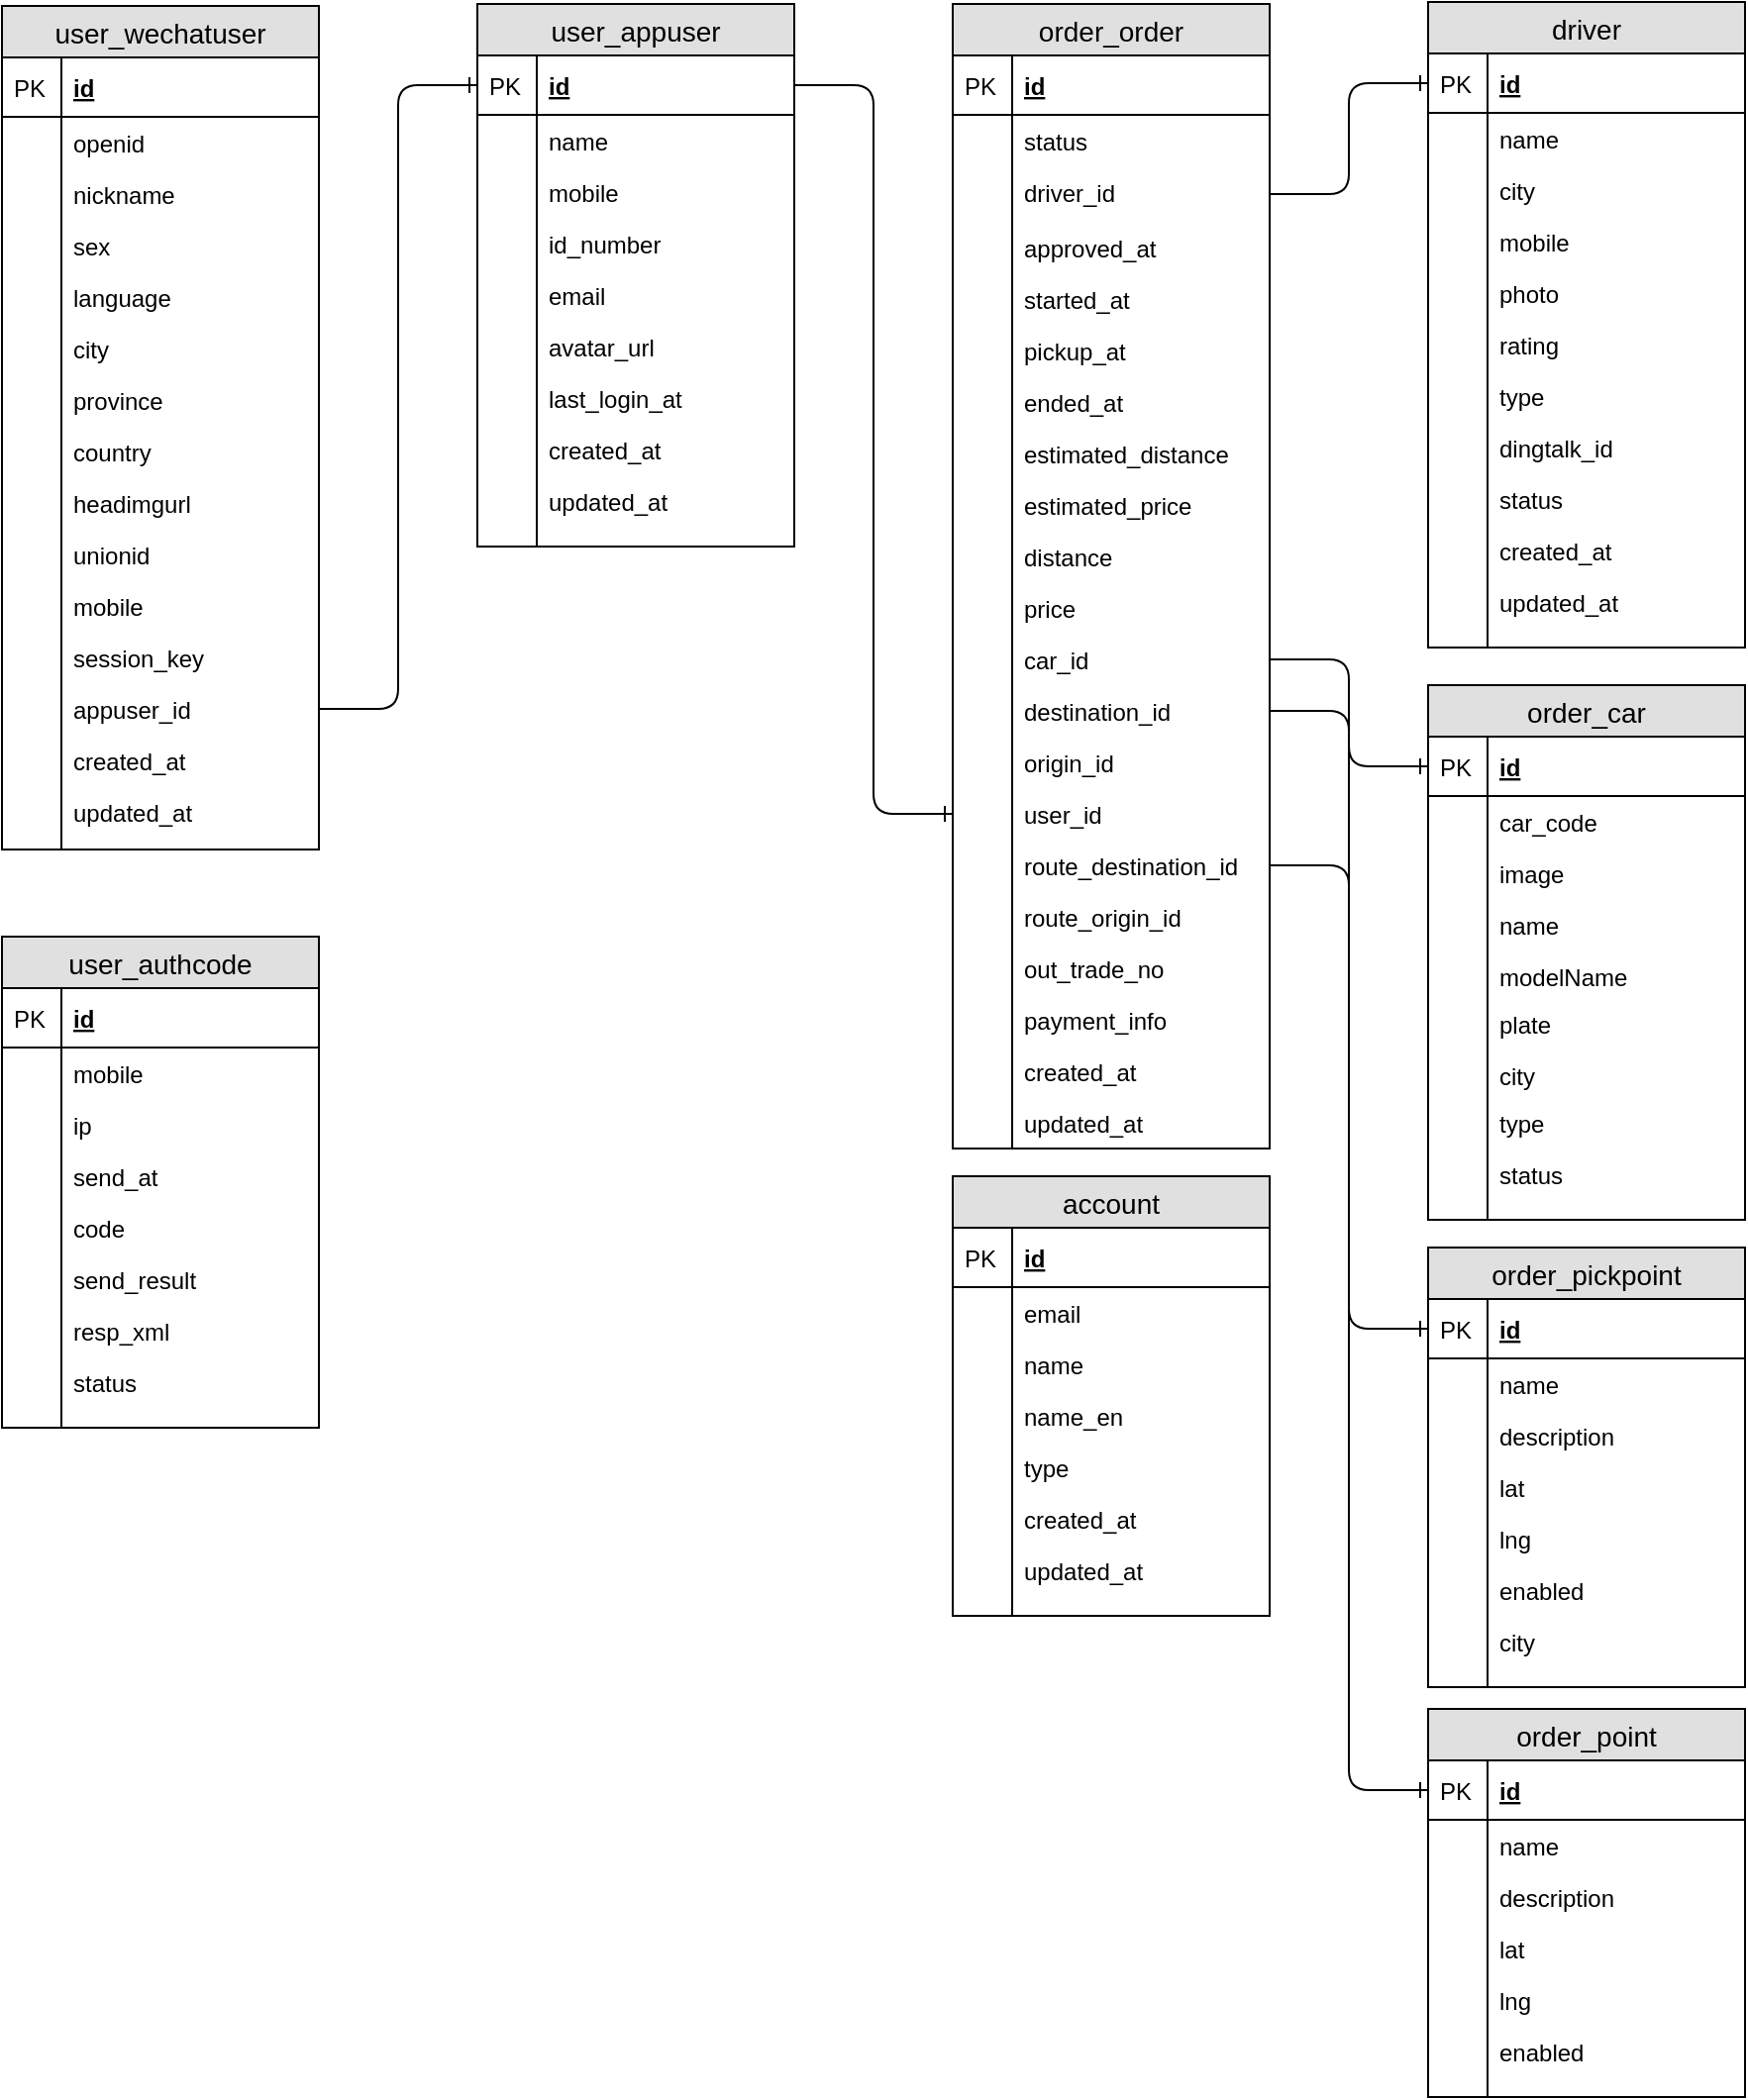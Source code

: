 <mxfile version="10.7.5" type="device"><diagram id="3-UDL6D6LRTvToFhtojz" name="Page-1"><mxGraphModel dx="1937" dy="743" grid="1" gridSize="10" guides="1" tooltips="1" connect="1" arrows="1" fold="1" page="1" pageScale="1" pageWidth="827" pageHeight="1169" math="0" shadow="0"><root><mxCell id="0"/><mxCell id="1" parent="0"/><mxCell id="FgIVvJicprWjjnvvWuaq-1" value="user_wechatuser" style="swimlane;fontStyle=0;childLayout=stackLayout;horizontal=1;startSize=26;fillColor=#e0e0e0;horizontalStack=0;resizeParent=1;resizeParentMax=0;resizeLast=0;collapsible=1;marginBottom=0;swimlaneFillColor=#ffffff;align=center;fontSize=14;" parent="1" vertex="1"><mxGeometry x="-120" y="83" width="160" height="426" as="geometry"/></mxCell><mxCell id="FgIVvJicprWjjnvvWuaq-2" value="id" style="shape=partialRectangle;top=0;left=0;right=0;bottom=1;align=left;verticalAlign=middle;fillColor=none;spacingLeft=34;spacingRight=4;overflow=hidden;rotatable=0;points=[[0,0.5],[1,0.5]];portConstraint=eastwest;dropTarget=0;fontStyle=5;fontSize=12;" parent="FgIVvJicprWjjnvvWuaq-1" vertex="1"><mxGeometry y="26" width="160" height="30" as="geometry"/></mxCell><mxCell id="FgIVvJicprWjjnvvWuaq-3" value="PK" style="shape=partialRectangle;top=0;left=0;bottom=0;fillColor=none;align=left;verticalAlign=middle;spacingLeft=4;spacingRight=4;overflow=hidden;rotatable=0;points=[];portConstraint=eastwest;part=1;fontSize=12;" parent="FgIVvJicprWjjnvvWuaq-2" vertex="1" connectable="0"><mxGeometry width="30" height="30" as="geometry"/></mxCell><mxCell id="FgIVvJicprWjjnvvWuaq-48" value="openid" style="shape=partialRectangle;top=0;left=0;right=0;bottom=0;align=left;verticalAlign=top;fillColor=none;spacingLeft=34;spacingRight=4;overflow=hidden;rotatable=0;points=[[0,0.5],[1,0.5]];portConstraint=eastwest;dropTarget=0;fontSize=12;" parent="FgIVvJicprWjjnvvWuaq-1" vertex="1"><mxGeometry y="56" width="160" height="26" as="geometry"/></mxCell><mxCell id="FgIVvJicprWjjnvvWuaq-49" value="" style="shape=partialRectangle;top=0;left=0;bottom=0;fillColor=none;align=left;verticalAlign=top;spacingLeft=4;spacingRight=4;overflow=hidden;rotatable=0;points=[];portConstraint=eastwest;part=1;fontSize=12;" parent="FgIVvJicprWjjnvvWuaq-48" vertex="1" connectable="0"><mxGeometry width="30" height="26" as="geometry"/></mxCell><mxCell id="FgIVvJicprWjjnvvWuaq-46" value="nickname" style="shape=partialRectangle;top=0;left=0;right=0;bottom=0;align=left;verticalAlign=top;fillColor=none;spacingLeft=34;spacingRight=4;overflow=hidden;rotatable=0;points=[[0,0.5],[1,0.5]];portConstraint=eastwest;dropTarget=0;fontSize=12;" parent="FgIVvJicprWjjnvvWuaq-1" vertex="1"><mxGeometry y="82" width="160" height="26" as="geometry"/></mxCell><mxCell id="FgIVvJicprWjjnvvWuaq-47" value="" style="shape=partialRectangle;top=0;left=0;bottom=0;fillColor=none;align=left;verticalAlign=top;spacingLeft=4;spacingRight=4;overflow=hidden;rotatable=0;points=[];portConstraint=eastwest;part=1;fontSize=12;" parent="FgIVvJicprWjjnvvWuaq-46" vertex="1" connectable="0"><mxGeometry width="30" height="26" as="geometry"/></mxCell><mxCell id="FgIVvJicprWjjnvvWuaq-44" value="sex" style="shape=partialRectangle;top=0;left=0;right=0;bottom=0;align=left;verticalAlign=top;fillColor=none;spacingLeft=34;spacingRight=4;overflow=hidden;rotatable=0;points=[[0,0.5],[1,0.5]];portConstraint=eastwest;dropTarget=0;fontSize=12;" parent="FgIVvJicprWjjnvvWuaq-1" vertex="1"><mxGeometry y="108" width="160" height="26" as="geometry"/></mxCell><mxCell id="FgIVvJicprWjjnvvWuaq-45" value="" style="shape=partialRectangle;top=0;left=0;bottom=0;fillColor=none;align=left;verticalAlign=top;spacingLeft=4;spacingRight=4;overflow=hidden;rotatable=0;points=[];portConstraint=eastwest;part=1;fontSize=12;" parent="FgIVvJicprWjjnvvWuaq-44" vertex="1" connectable="0"><mxGeometry width="30" height="26" as="geometry"/></mxCell><mxCell id="FgIVvJicprWjjnvvWuaq-42" value="language" style="shape=partialRectangle;top=0;left=0;right=0;bottom=0;align=left;verticalAlign=top;fillColor=none;spacingLeft=34;spacingRight=4;overflow=hidden;rotatable=0;points=[[0,0.5],[1,0.5]];portConstraint=eastwest;dropTarget=0;fontSize=12;" parent="FgIVvJicprWjjnvvWuaq-1" vertex="1"><mxGeometry y="134" width="160" height="26" as="geometry"/></mxCell><mxCell id="FgIVvJicprWjjnvvWuaq-43" value="" style="shape=partialRectangle;top=0;left=0;bottom=0;fillColor=none;align=left;verticalAlign=top;spacingLeft=4;spacingRight=4;overflow=hidden;rotatable=0;points=[];portConstraint=eastwest;part=1;fontSize=12;" parent="FgIVvJicprWjjnvvWuaq-42" vertex="1" connectable="0"><mxGeometry width="30" height="26" as="geometry"/></mxCell><mxCell id="FgIVvJicprWjjnvvWuaq-40" value="city" style="shape=partialRectangle;top=0;left=0;right=0;bottom=0;align=left;verticalAlign=top;fillColor=none;spacingLeft=34;spacingRight=4;overflow=hidden;rotatable=0;points=[[0,0.5],[1,0.5]];portConstraint=eastwest;dropTarget=0;fontSize=12;" parent="FgIVvJicprWjjnvvWuaq-1" vertex="1"><mxGeometry y="160" width="160" height="26" as="geometry"/></mxCell><mxCell id="FgIVvJicprWjjnvvWuaq-41" value="" style="shape=partialRectangle;top=0;left=0;bottom=0;fillColor=none;align=left;verticalAlign=top;spacingLeft=4;spacingRight=4;overflow=hidden;rotatable=0;points=[];portConstraint=eastwest;part=1;fontSize=12;" parent="FgIVvJicprWjjnvvWuaq-40" vertex="1" connectable="0"><mxGeometry width="30" height="26" as="geometry"/></mxCell><mxCell id="FgIVvJicprWjjnvvWuaq-38" value="province" style="shape=partialRectangle;top=0;left=0;right=0;bottom=0;align=left;verticalAlign=top;fillColor=none;spacingLeft=34;spacingRight=4;overflow=hidden;rotatable=0;points=[[0,0.5],[1,0.5]];portConstraint=eastwest;dropTarget=0;fontSize=12;" parent="FgIVvJicprWjjnvvWuaq-1" vertex="1"><mxGeometry y="186" width="160" height="26" as="geometry"/></mxCell><mxCell id="FgIVvJicprWjjnvvWuaq-39" value="" style="shape=partialRectangle;top=0;left=0;bottom=0;fillColor=none;align=left;verticalAlign=top;spacingLeft=4;spacingRight=4;overflow=hidden;rotatable=0;points=[];portConstraint=eastwest;part=1;fontSize=12;" parent="FgIVvJicprWjjnvvWuaq-38" vertex="1" connectable="0"><mxGeometry width="30" height="26" as="geometry"/></mxCell><mxCell id="FgIVvJicprWjjnvvWuaq-36" value="country" style="shape=partialRectangle;top=0;left=0;right=0;bottom=0;align=left;verticalAlign=top;fillColor=none;spacingLeft=34;spacingRight=4;overflow=hidden;rotatable=0;points=[[0,0.5],[1,0.5]];portConstraint=eastwest;dropTarget=0;fontSize=12;" parent="FgIVvJicprWjjnvvWuaq-1" vertex="1"><mxGeometry y="212" width="160" height="26" as="geometry"/></mxCell><mxCell id="FgIVvJicprWjjnvvWuaq-37" value="" style="shape=partialRectangle;top=0;left=0;bottom=0;fillColor=none;align=left;verticalAlign=top;spacingLeft=4;spacingRight=4;overflow=hidden;rotatable=0;points=[];portConstraint=eastwest;part=1;fontSize=12;" parent="FgIVvJicprWjjnvvWuaq-36" vertex="1" connectable="0"><mxGeometry width="30" height="26" as="geometry"/></mxCell><mxCell id="FgIVvJicprWjjnvvWuaq-34" value="headimgurl" style="shape=partialRectangle;top=0;left=0;right=0;bottom=0;align=left;verticalAlign=top;fillColor=none;spacingLeft=34;spacingRight=4;overflow=hidden;rotatable=0;points=[[0,0.5],[1,0.5]];portConstraint=eastwest;dropTarget=0;fontSize=12;" parent="FgIVvJicprWjjnvvWuaq-1" vertex="1"><mxGeometry y="238" width="160" height="26" as="geometry"/></mxCell><mxCell id="FgIVvJicprWjjnvvWuaq-35" value="" style="shape=partialRectangle;top=0;left=0;bottom=0;fillColor=none;align=left;verticalAlign=top;spacingLeft=4;spacingRight=4;overflow=hidden;rotatable=0;points=[];portConstraint=eastwest;part=1;fontSize=12;" parent="FgIVvJicprWjjnvvWuaq-34" vertex="1" connectable="0"><mxGeometry width="30" height="26" as="geometry"/></mxCell><mxCell id="FgIVvJicprWjjnvvWuaq-30" value="unionid" style="shape=partialRectangle;top=0;left=0;right=0;bottom=0;align=left;verticalAlign=top;fillColor=none;spacingLeft=34;spacingRight=4;overflow=hidden;rotatable=0;points=[[0,0.5],[1,0.5]];portConstraint=eastwest;dropTarget=0;fontSize=12;" parent="FgIVvJicprWjjnvvWuaq-1" vertex="1"><mxGeometry y="264" width="160" height="26" as="geometry"/></mxCell><mxCell id="FgIVvJicprWjjnvvWuaq-31" value="" style="shape=partialRectangle;top=0;left=0;bottom=0;fillColor=none;align=left;verticalAlign=top;spacingLeft=4;spacingRight=4;overflow=hidden;rotatable=0;points=[];portConstraint=eastwest;part=1;fontSize=12;" parent="FgIVvJicprWjjnvvWuaq-30" vertex="1" connectable="0"><mxGeometry width="30" height="26" as="geometry"/></mxCell><mxCell id="XpVkallgZJ1r-D5Dj9OW-59" value="mobile&#10;" style="shape=partialRectangle;top=0;left=0;right=0;bottom=0;align=left;verticalAlign=top;fillColor=none;spacingLeft=34;spacingRight=4;overflow=hidden;rotatable=0;points=[[0,0.5],[1,0.5]];portConstraint=eastwest;dropTarget=0;fontSize=12;" parent="FgIVvJicprWjjnvvWuaq-1" vertex="1"><mxGeometry y="290" width="160" height="26" as="geometry"/></mxCell><mxCell id="XpVkallgZJ1r-D5Dj9OW-60" value="" style="shape=partialRectangle;top=0;left=0;bottom=0;fillColor=none;align=left;verticalAlign=top;spacingLeft=4;spacingRight=4;overflow=hidden;rotatable=0;points=[];portConstraint=eastwest;part=1;fontSize=12;" parent="XpVkallgZJ1r-D5Dj9OW-59" vertex="1" connectable="0"><mxGeometry width="30" height="26" as="geometry"/></mxCell><mxCell id="XpVkallgZJ1r-D5Dj9OW-61" value="session_key" style="shape=partialRectangle;top=0;left=0;right=0;bottom=0;align=left;verticalAlign=top;fillColor=none;spacingLeft=34;spacingRight=4;overflow=hidden;rotatable=0;points=[[0,0.5],[1,0.5]];portConstraint=eastwest;dropTarget=0;fontSize=12;" parent="FgIVvJicprWjjnvvWuaq-1" vertex="1"><mxGeometry y="316" width="160" height="26" as="geometry"/></mxCell><mxCell id="XpVkallgZJ1r-D5Dj9OW-62" value="" style="shape=partialRectangle;top=0;left=0;bottom=0;fillColor=none;align=left;verticalAlign=top;spacingLeft=4;spacingRight=4;overflow=hidden;rotatable=0;points=[];portConstraint=eastwest;part=1;fontSize=12;" parent="XpVkallgZJ1r-D5Dj9OW-61" vertex="1" connectable="0"><mxGeometry width="30" height="26" as="geometry"/></mxCell><mxCell id="FgIVvJicprWjjnvvWuaq-54" value="appuser_id" style="shape=partialRectangle;top=0;left=0;right=0;bottom=0;align=left;verticalAlign=top;fillColor=none;spacingLeft=34;spacingRight=4;overflow=hidden;rotatable=0;points=[[0,0.5],[1,0.5]];portConstraint=eastwest;dropTarget=0;fontSize=12;" parent="FgIVvJicprWjjnvvWuaq-1" vertex="1"><mxGeometry y="342" width="160" height="26" as="geometry"/></mxCell><mxCell id="FgIVvJicprWjjnvvWuaq-55" value="" style="shape=partialRectangle;top=0;left=0;bottom=0;fillColor=none;align=left;verticalAlign=top;spacingLeft=4;spacingRight=4;overflow=hidden;rotatable=0;points=[];portConstraint=eastwest;part=1;fontSize=12;" parent="FgIVvJicprWjjnvvWuaq-54" vertex="1" connectable="0"><mxGeometry width="30" height="26" as="geometry"/></mxCell><mxCell id="FgIVvJicprWjjnvvWuaq-50" value="created_at" style="shape=partialRectangle;top=0;left=0;right=0;bottom=0;align=left;verticalAlign=top;fillColor=none;spacingLeft=34;spacingRight=4;overflow=hidden;rotatable=0;points=[[0,0.5],[1,0.5]];portConstraint=eastwest;dropTarget=0;fontSize=12;" parent="FgIVvJicprWjjnvvWuaq-1" vertex="1"><mxGeometry y="368" width="160" height="26" as="geometry"/></mxCell><mxCell id="FgIVvJicprWjjnvvWuaq-51" value="" style="shape=partialRectangle;top=0;left=0;bottom=0;fillColor=none;align=left;verticalAlign=top;spacingLeft=4;spacingRight=4;overflow=hidden;rotatable=0;points=[];portConstraint=eastwest;part=1;fontSize=12;" parent="FgIVvJicprWjjnvvWuaq-50" vertex="1" connectable="0"><mxGeometry width="30" height="26" as="geometry"/></mxCell><mxCell id="FgIVvJicprWjjnvvWuaq-8" value="updated_at" style="shape=partialRectangle;top=0;left=0;right=0;bottom=0;align=left;verticalAlign=top;fillColor=none;spacingLeft=34;spacingRight=4;overflow=hidden;rotatable=0;points=[[0,0.5],[1,0.5]];portConstraint=eastwest;dropTarget=0;fontSize=12;" parent="FgIVvJicprWjjnvvWuaq-1" vertex="1"><mxGeometry y="394" width="160" height="26" as="geometry"/></mxCell><mxCell id="FgIVvJicprWjjnvvWuaq-9" value="" style="shape=partialRectangle;top=0;left=0;bottom=0;fillColor=none;align=left;verticalAlign=top;spacingLeft=4;spacingRight=4;overflow=hidden;rotatable=0;points=[];portConstraint=eastwest;part=1;fontSize=12;" parent="FgIVvJicprWjjnvvWuaq-8" vertex="1" connectable="0"><mxGeometry width="30" height="26" as="geometry"/></mxCell><mxCell id="FgIVvJicprWjjnvvWuaq-10" value="" style="shape=partialRectangle;top=0;left=0;right=0;bottom=0;align=left;verticalAlign=top;fillColor=none;spacingLeft=34;spacingRight=4;overflow=hidden;rotatable=0;points=[[0,0.5],[1,0.5]];portConstraint=eastwest;dropTarget=0;fontSize=12;" parent="FgIVvJicprWjjnvvWuaq-1" vertex="1"><mxGeometry y="420" width="160" height="6" as="geometry"/></mxCell><mxCell id="FgIVvJicprWjjnvvWuaq-11" value="" style="shape=partialRectangle;top=0;left=0;bottom=0;fillColor=none;align=left;verticalAlign=top;spacingLeft=4;spacingRight=4;overflow=hidden;rotatable=0;points=[];portConstraint=eastwest;part=1;fontSize=12;" parent="FgIVvJicprWjjnvvWuaq-10" vertex="1" connectable="0"><mxGeometry width="30" height="6" as="geometry"/></mxCell><mxCell id="FgIVvJicprWjjnvvWuaq-56" value="order_order" style="swimlane;fontStyle=0;childLayout=stackLayout;horizontal=1;startSize=26;fillColor=#e0e0e0;horizontalStack=0;resizeParent=1;resizeParentMax=0;resizeLast=0;collapsible=1;marginBottom=0;swimlaneFillColor=#ffffff;align=center;fontSize=14;" parent="1" vertex="1"><mxGeometry x="360" y="82" width="160" height="578" as="geometry"/></mxCell><mxCell id="FgIVvJicprWjjnvvWuaq-57" value="id" style="shape=partialRectangle;top=0;left=0;right=0;bottom=1;align=left;verticalAlign=middle;fillColor=none;spacingLeft=34;spacingRight=4;overflow=hidden;rotatable=0;points=[[0,0.5],[1,0.5]];portConstraint=eastwest;dropTarget=0;fontStyle=5;fontSize=12;" parent="FgIVvJicprWjjnvvWuaq-56" vertex="1"><mxGeometry y="26" width="160" height="30" as="geometry"/></mxCell><mxCell id="FgIVvJicprWjjnvvWuaq-58" value="PK" style="shape=partialRectangle;top=0;left=0;bottom=0;fillColor=none;align=left;verticalAlign=middle;spacingLeft=4;spacingRight=4;overflow=hidden;rotatable=0;points=[];portConstraint=eastwest;part=1;fontSize=12;" parent="FgIVvJicprWjjnvvWuaq-57" vertex="1" connectable="0"><mxGeometry width="30" height="30" as="geometry"/></mxCell><mxCell id="FgIVvJicprWjjnvvWuaq-85" value="status" style="shape=partialRectangle;top=0;left=0;right=0;bottom=0;align=left;verticalAlign=top;fillColor=none;spacingLeft=34;spacingRight=4;overflow=hidden;rotatable=0;points=[[0,0.5],[1,0.5]];portConstraint=eastwest;dropTarget=0;fontSize=12;" parent="FgIVvJicprWjjnvvWuaq-56" vertex="1"><mxGeometry y="56" width="160" height="26" as="geometry"/></mxCell><mxCell id="FgIVvJicprWjjnvvWuaq-86" value="" style="shape=partialRectangle;top=0;left=0;bottom=0;fillColor=none;align=left;verticalAlign=top;spacingLeft=4;spacingRight=4;overflow=hidden;rotatable=0;points=[];portConstraint=eastwest;part=1;fontSize=12;" parent="FgIVvJicprWjjnvvWuaq-85" vertex="1" connectable="0"><mxGeometry width="30" height="26" as="geometry"/></mxCell><mxCell id="FgIVvJicprWjjnvvWuaq-105" value="driver_id" style="shape=partialRectangle;top=0;left=0;right=0;bottom=0;align=left;verticalAlign=top;fillColor=none;spacingLeft=34;spacingRight=4;overflow=hidden;rotatable=0;points=[[0,0.5],[1,0.5]];portConstraint=eastwest;dropTarget=0;fontSize=12;" parent="FgIVvJicprWjjnvvWuaq-56" vertex="1"><mxGeometry y="82" width="160" height="28" as="geometry"/></mxCell><mxCell id="FgIVvJicprWjjnvvWuaq-106" value="" style="shape=partialRectangle;top=0;left=0;bottom=0;fillColor=none;align=left;verticalAlign=top;spacingLeft=4;spacingRight=4;overflow=hidden;rotatable=0;points=[];portConstraint=eastwest;part=1;fontSize=12;" parent="FgIVvJicprWjjnvvWuaq-105" vertex="1" connectable="0"><mxGeometry width="30" height="28" as="geometry"/></mxCell><mxCell id="FgIVvJicprWjjnvvWuaq-103" value="approved_at" style="shape=partialRectangle;top=0;left=0;right=0;bottom=0;align=left;verticalAlign=top;fillColor=none;spacingLeft=34;spacingRight=4;overflow=hidden;rotatable=0;points=[[0,0.5],[1,0.5]];portConstraint=eastwest;dropTarget=0;fontSize=12;" parent="FgIVvJicprWjjnvvWuaq-56" vertex="1"><mxGeometry y="110" width="160" height="26" as="geometry"/></mxCell><mxCell id="FgIVvJicprWjjnvvWuaq-104" value="" style="shape=partialRectangle;top=0;left=0;bottom=0;fillColor=none;align=left;verticalAlign=top;spacingLeft=4;spacingRight=4;overflow=hidden;rotatable=0;points=[];portConstraint=eastwest;part=1;fontSize=12;" parent="FgIVvJicprWjjnvvWuaq-103" vertex="1" connectable="0"><mxGeometry width="30" height="26" as="geometry"/></mxCell><mxCell id="FgIVvJicprWjjnvvWuaq-101" value="started_at" style="shape=partialRectangle;top=0;left=0;right=0;bottom=0;align=left;verticalAlign=top;fillColor=none;spacingLeft=34;spacingRight=4;overflow=hidden;rotatable=0;points=[[0,0.5],[1,0.5]];portConstraint=eastwest;dropTarget=0;fontSize=12;" parent="FgIVvJicprWjjnvvWuaq-56" vertex="1"><mxGeometry y="136" width="160" height="26" as="geometry"/></mxCell><mxCell id="FgIVvJicprWjjnvvWuaq-102" value="" style="shape=partialRectangle;top=0;left=0;bottom=0;fillColor=none;align=left;verticalAlign=top;spacingLeft=4;spacingRight=4;overflow=hidden;rotatable=0;points=[];portConstraint=eastwest;part=1;fontSize=12;" parent="FgIVvJicprWjjnvvWuaq-101" vertex="1" connectable="0"><mxGeometry width="30" height="26" as="geometry"/></mxCell><mxCell id="FgIVvJicprWjjnvvWuaq-99" value="pickup_at" style="shape=partialRectangle;top=0;left=0;right=0;bottom=0;align=left;verticalAlign=top;fillColor=none;spacingLeft=34;spacingRight=4;overflow=hidden;rotatable=0;points=[[0,0.5],[1,0.5]];portConstraint=eastwest;dropTarget=0;fontSize=12;" parent="FgIVvJicprWjjnvvWuaq-56" vertex="1"><mxGeometry y="162" width="160" height="26" as="geometry"/></mxCell><mxCell id="FgIVvJicprWjjnvvWuaq-100" value="" style="shape=partialRectangle;top=0;left=0;bottom=0;fillColor=none;align=left;verticalAlign=top;spacingLeft=4;spacingRight=4;overflow=hidden;rotatable=0;points=[];portConstraint=eastwest;part=1;fontSize=12;" parent="FgIVvJicprWjjnvvWuaq-99" vertex="1" connectable="0"><mxGeometry width="30" height="26" as="geometry"/></mxCell><mxCell id="FgIVvJicprWjjnvvWuaq-97" value="ended_at" style="shape=partialRectangle;top=0;left=0;right=0;bottom=0;align=left;verticalAlign=top;fillColor=none;spacingLeft=34;spacingRight=4;overflow=hidden;rotatable=0;points=[[0,0.5],[1,0.5]];portConstraint=eastwest;dropTarget=0;fontSize=12;" parent="FgIVvJicprWjjnvvWuaq-56" vertex="1"><mxGeometry y="188" width="160" height="26" as="geometry"/></mxCell><mxCell id="FgIVvJicprWjjnvvWuaq-98" value="" style="shape=partialRectangle;top=0;left=0;bottom=0;fillColor=none;align=left;verticalAlign=top;spacingLeft=4;spacingRight=4;overflow=hidden;rotatable=0;points=[];portConstraint=eastwest;part=1;fontSize=12;" parent="FgIVvJicprWjjnvvWuaq-97" vertex="1" connectable="0"><mxGeometry width="30" height="26" as="geometry"/></mxCell><mxCell id="FgIVvJicprWjjnvvWuaq-95" value="estimated_distance" style="shape=partialRectangle;top=0;left=0;right=0;bottom=0;align=left;verticalAlign=top;fillColor=none;spacingLeft=34;spacingRight=4;overflow=hidden;rotatable=0;points=[[0,0.5],[1,0.5]];portConstraint=eastwest;dropTarget=0;fontSize=12;" parent="FgIVvJicprWjjnvvWuaq-56" vertex="1"><mxGeometry y="214" width="160" height="26" as="geometry"/></mxCell><mxCell id="FgIVvJicprWjjnvvWuaq-96" value="" style="shape=partialRectangle;top=0;left=0;bottom=0;fillColor=none;align=left;verticalAlign=top;spacingLeft=4;spacingRight=4;overflow=hidden;rotatable=0;points=[];portConstraint=eastwest;part=1;fontSize=12;" parent="FgIVvJicprWjjnvvWuaq-95" vertex="1" connectable="0"><mxGeometry width="30" height="26" as="geometry"/></mxCell><mxCell id="FgIVvJicprWjjnvvWuaq-93" value="estimated_price" style="shape=partialRectangle;top=0;left=0;right=0;bottom=0;align=left;verticalAlign=top;fillColor=none;spacingLeft=34;spacingRight=4;overflow=hidden;rotatable=0;points=[[0,0.5],[1,0.5]];portConstraint=eastwest;dropTarget=0;fontSize=12;" parent="FgIVvJicprWjjnvvWuaq-56" vertex="1"><mxGeometry y="240" width="160" height="26" as="geometry"/></mxCell><mxCell id="FgIVvJicprWjjnvvWuaq-94" value="" style="shape=partialRectangle;top=0;left=0;bottom=0;fillColor=none;align=left;verticalAlign=top;spacingLeft=4;spacingRight=4;overflow=hidden;rotatable=0;points=[];portConstraint=eastwest;part=1;fontSize=12;" parent="FgIVvJicprWjjnvvWuaq-93" vertex="1" connectable="0"><mxGeometry width="30" height="26" as="geometry"/></mxCell><mxCell id="pPsv1OcYLeOBkJbKJd4--5" value="distance" style="shape=partialRectangle;top=0;left=0;right=0;bottom=0;align=left;verticalAlign=top;fillColor=none;spacingLeft=34;spacingRight=4;overflow=hidden;rotatable=0;points=[[0,0.5],[1,0.5]];portConstraint=eastwest;dropTarget=0;fontSize=12;" parent="FgIVvJicprWjjnvvWuaq-56" vertex="1"><mxGeometry y="266" width="160" height="26" as="geometry"/></mxCell><mxCell id="pPsv1OcYLeOBkJbKJd4--6" value="" style="shape=partialRectangle;top=0;left=0;bottom=0;fillColor=none;align=left;verticalAlign=top;spacingLeft=4;spacingRight=4;overflow=hidden;rotatable=0;points=[];portConstraint=eastwest;part=1;fontSize=12;" parent="pPsv1OcYLeOBkJbKJd4--5" vertex="1" connectable="0"><mxGeometry width="30" height="26" as="geometry"/></mxCell><mxCell id="pPsv1OcYLeOBkJbKJd4--11" value="price" style="shape=partialRectangle;top=0;left=0;right=0;bottom=0;align=left;verticalAlign=top;fillColor=none;spacingLeft=34;spacingRight=4;overflow=hidden;rotatable=0;points=[[0,0.5],[1,0.5]];portConstraint=eastwest;dropTarget=0;fontSize=12;" parent="FgIVvJicprWjjnvvWuaq-56" vertex="1"><mxGeometry y="292" width="160" height="26" as="geometry"/></mxCell><mxCell id="pPsv1OcYLeOBkJbKJd4--12" value="" style="shape=partialRectangle;top=0;left=0;bottom=0;fillColor=none;align=left;verticalAlign=top;spacingLeft=4;spacingRight=4;overflow=hidden;rotatable=0;points=[];portConstraint=eastwest;part=1;fontSize=12;" parent="pPsv1OcYLeOBkJbKJd4--11" vertex="1" connectable="0"><mxGeometry width="30" height="26" as="geometry"/></mxCell><mxCell id="pPsv1OcYLeOBkJbKJd4--9" value="car_id" style="shape=partialRectangle;top=0;left=0;right=0;bottom=0;align=left;verticalAlign=top;fillColor=none;spacingLeft=34;spacingRight=4;overflow=hidden;rotatable=0;points=[[0,0.5],[1,0.5]];portConstraint=eastwest;dropTarget=0;fontSize=12;" parent="FgIVvJicprWjjnvvWuaq-56" vertex="1"><mxGeometry y="318" width="160" height="26" as="geometry"/></mxCell><mxCell id="pPsv1OcYLeOBkJbKJd4--10" value="" style="shape=partialRectangle;top=0;left=0;bottom=0;fillColor=none;align=left;verticalAlign=top;spacingLeft=4;spacingRight=4;overflow=hidden;rotatable=0;points=[];portConstraint=eastwest;part=1;fontSize=12;" parent="pPsv1OcYLeOBkJbKJd4--9" vertex="1" connectable="0"><mxGeometry width="30" height="26" as="geometry"/></mxCell><mxCell id="pPsv1OcYLeOBkJbKJd4--7" value="destination_id" style="shape=partialRectangle;top=0;left=0;right=0;bottom=0;align=left;verticalAlign=top;fillColor=none;spacingLeft=34;spacingRight=4;overflow=hidden;rotatable=0;points=[[0,0.5],[1,0.5]];portConstraint=eastwest;dropTarget=0;fontSize=12;" parent="FgIVvJicprWjjnvvWuaq-56" vertex="1"><mxGeometry y="344" width="160" height="26" as="geometry"/></mxCell><mxCell id="pPsv1OcYLeOBkJbKJd4--8" value="" style="shape=partialRectangle;top=0;left=0;bottom=0;fillColor=none;align=left;verticalAlign=top;spacingLeft=4;spacingRight=4;overflow=hidden;rotatable=0;points=[];portConstraint=eastwest;part=1;fontSize=12;" parent="pPsv1OcYLeOBkJbKJd4--7" vertex="1" connectable="0"><mxGeometry width="30" height="26" as="geometry"/></mxCell><mxCell id="pPsv1OcYLeOBkJbKJd4--19" value="origin_id" style="shape=partialRectangle;top=0;left=0;right=0;bottom=0;align=left;verticalAlign=top;fillColor=none;spacingLeft=34;spacingRight=4;overflow=hidden;rotatable=0;points=[[0,0.5],[1,0.5]];portConstraint=eastwest;dropTarget=0;fontSize=12;" parent="FgIVvJicprWjjnvvWuaq-56" vertex="1"><mxGeometry y="370" width="160" height="26" as="geometry"/></mxCell><mxCell id="pPsv1OcYLeOBkJbKJd4--20" value="" style="shape=partialRectangle;top=0;left=0;bottom=0;fillColor=none;align=left;verticalAlign=top;spacingLeft=4;spacingRight=4;overflow=hidden;rotatable=0;points=[];portConstraint=eastwest;part=1;fontSize=12;" parent="pPsv1OcYLeOBkJbKJd4--19" vertex="1" connectable="0"><mxGeometry width="30" height="26" as="geometry"/></mxCell><mxCell id="pPsv1OcYLeOBkJbKJd4--17" value="user_id" style="shape=partialRectangle;top=0;left=0;right=0;bottom=0;align=left;verticalAlign=top;fillColor=none;spacingLeft=34;spacingRight=4;overflow=hidden;rotatable=0;points=[[0,0.5],[1,0.5]];portConstraint=eastwest;dropTarget=0;fontSize=12;" parent="FgIVvJicprWjjnvvWuaq-56" vertex="1"><mxGeometry y="396" width="160" height="26" as="geometry"/></mxCell><mxCell id="pPsv1OcYLeOBkJbKJd4--18" value="" style="shape=partialRectangle;top=0;left=0;bottom=0;fillColor=none;align=left;verticalAlign=top;spacingLeft=4;spacingRight=4;overflow=hidden;rotatable=0;points=[];portConstraint=eastwest;part=1;fontSize=12;" parent="pPsv1OcYLeOBkJbKJd4--17" vertex="1" connectable="0"><mxGeometry width="30" height="26" as="geometry"/></mxCell><mxCell id="pPsv1OcYLeOBkJbKJd4--15" value="route_destination_id" style="shape=partialRectangle;top=0;left=0;right=0;bottom=0;align=left;verticalAlign=top;fillColor=none;spacingLeft=34;spacingRight=4;overflow=hidden;rotatable=0;points=[[0,0.5],[1,0.5]];portConstraint=eastwest;dropTarget=0;fontSize=12;" parent="FgIVvJicprWjjnvvWuaq-56" vertex="1"><mxGeometry y="422" width="160" height="26" as="geometry"/></mxCell><mxCell id="pPsv1OcYLeOBkJbKJd4--16" value="" style="shape=partialRectangle;top=0;left=0;bottom=0;fillColor=none;align=left;verticalAlign=top;spacingLeft=4;spacingRight=4;overflow=hidden;rotatable=0;points=[];portConstraint=eastwest;part=1;fontSize=12;" parent="pPsv1OcYLeOBkJbKJd4--15" vertex="1" connectable="0"><mxGeometry width="30" height="26" as="geometry"/></mxCell><mxCell id="pPsv1OcYLeOBkJbKJd4--13" value="route_origin_id" style="shape=partialRectangle;top=0;left=0;right=0;bottom=0;align=left;verticalAlign=top;fillColor=none;spacingLeft=34;spacingRight=4;overflow=hidden;rotatable=0;points=[[0,0.5],[1,0.5]];portConstraint=eastwest;dropTarget=0;fontSize=12;" parent="FgIVvJicprWjjnvvWuaq-56" vertex="1"><mxGeometry y="448" width="160" height="26" as="geometry"/></mxCell><mxCell id="pPsv1OcYLeOBkJbKJd4--14" value="" style="shape=partialRectangle;top=0;left=0;bottom=0;fillColor=none;align=left;verticalAlign=top;spacingLeft=4;spacingRight=4;overflow=hidden;rotatable=0;points=[];portConstraint=eastwest;part=1;fontSize=12;" parent="pPsv1OcYLeOBkJbKJd4--13" vertex="1" connectable="0"><mxGeometry width="30" height="26" as="geometry"/></mxCell><mxCell id="pPsv1OcYLeOBkJbKJd4--1" value="out_trade_no" style="shape=partialRectangle;top=0;left=0;right=0;bottom=0;align=left;verticalAlign=top;fillColor=none;spacingLeft=34;spacingRight=4;overflow=hidden;rotatable=0;points=[[0,0.5],[1,0.5]];portConstraint=eastwest;dropTarget=0;fontSize=12;" parent="FgIVvJicprWjjnvvWuaq-56" vertex="1"><mxGeometry y="474" width="160" height="26" as="geometry"/></mxCell><mxCell id="pPsv1OcYLeOBkJbKJd4--2" value="" style="shape=partialRectangle;top=0;left=0;bottom=0;fillColor=none;align=left;verticalAlign=top;spacingLeft=4;spacingRight=4;overflow=hidden;rotatable=0;points=[];portConstraint=eastwest;part=1;fontSize=12;" parent="pPsv1OcYLeOBkJbKJd4--1" vertex="1" connectable="0"><mxGeometry width="30" height="26" as="geometry"/></mxCell><mxCell id="pPsv1OcYLeOBkJbKJd4--3" value="payment_info" style="shape=partialRectangle;top=0;left=0;right=0;bottom=0;align=left;verticalAlign=top;fillColor=none;spacingLeft=34;spacingRight=4;overflow=hidden;rotatable=0;points=[[0,0.5],[1,0.5]];portConstraint=eastwest;dropTarget=0;fontSize=12;" parent="FgIVvJicprWjjnvvWuaq-56" vertex="1"><mxGeometry y="500" width="160" height="26" as="geometry"/></mxCell><mxCell id="pPsv1OcYLeOBkJbKJd4--4" value="" style="shape=partialRectangle;top=0;left=0;bottom=0;fillColor=none;align=left;verticalAlign=top;spacingLeft=4;spacingRight=4;overflow=hidden;rotatable=0;points=[];portConstraint=eastwest;part=1;fontSize=12;" parent="pPsv1OcYLeOBkJbKJd4--3" vertex="1" connectable="0"><mxGeometry width="30" height="26" as="geometry"/></mxCell><mxCell id="FgIVvJicprWjjnvvWuaq-79" value="created_at" style="shape=partialRectangle;top=0;left=0;right=0;bottom=0;align=left;verticalAlign=top;fillColor=none;spacingLeft=34;spacingRight=4;overflow=hidden;rotatable=0;points=[[0,0.5],[1,0.5]];portConstraint=eastwest;dropTarget=0;fontSize=12;" parent="FgIVvJicprWjjnvvWuaq-56" vertex="1"><mxGeometry y="526" width="160" height="26" as="geometry"/></mxCell><mxCell id="FgIVvJicprWjjnvvWuaq-80" value="" style="shape=partialRectangle;top=0;left=0;bottom=0;fillColor=none;align=left;verticalAlign=top;spacingLeft=4;spacingRight=4;overflow=hidden;rotatable=0;points=[];portConstraint=eastwest;part=1;fontSize=12;" parent="FgIVvJicprWjjnvvWuaq-79" vertex="1" connectable="0"><mxGeometry width="30" height="26" as="geometry"/></mxCell><mxCell id="FgIVvJicprWjjnvvWuaq-77" value="updated_at" style="shape=partialRectangle;top=0;left=0;right=0;bottom=0;align=left;verticalAlign=top;fillColor=none;spacingLeft=34;spacingRight=4;overflow=hidden;rotatable=0;points=[[0,0.5],[1,0.5]];portConstraint=eastwest;dropTarget=0;fontSize=12;" parent="FgIVvJicprWjjnvvWuaq-56" vertex="1"><mxGeometry y="552" width="160" height="26" as="geometry"/></mxCell><mxCell id="FgIVvJicprWjjnvvWuaq-78" value="" style="shape=partialRectangle;top=0;left=0;bottom=0;fillColor=none;align=left;verticalAlign=top;spacingLeft=4;spacingRight=4;overflow=hidden;rotatable=0;points=[];portConstraint=eastwest;part=1;fontSize=12;" parent="FgIVvJicprWjjnvvWuaq-77" vertex="1" connectable="0"><mxGeometry width="30" height="26" as="geometry"/></mxCell><mxCell id="qJJZFmveCR5rwh2TiD5k-1" value="order_car" style="swimlane;fontStyle=0;childLayout=stackLayout;horizontal=1;startSize=26;fillColor=#e0e0e0;horizontalStack=0;resizeParent=1;resizeParentMax=0;resizeLast=0;collapsible=1;marginBottom=0;swimlaneFillColor=#ffffff;align=center;fontSize=14;" parent="1" vertex="1"><mxGeometry x="600" y="426" width="160" height="270" as="geometry"/></mxCell><mxCell id="qJJZFmveCR5rwh2TiD5k-2" value="id" style="shape=partialRectangle;top=0;left=0;right=0;bottom=1;align=left;verticalAlign=middle;fillColor=none;spacingLeft=34;spacingRight=4;overflow=hidden;rotatable=0;points=[[0,0.5],[1,0.5]];portConstraint=eastwest;dropTarget=0;fontStyle=5;fontSize=12;" parent="qJJZFmveCR5rwh2TiD5k-1" vertex="1"><mxGeometry y="26" width="160" height="30" as="geometry"/></mxCell><mxCell id="qJJZFmveCR5rwh2TiD5k-3" value="PK" style="shape=partialRectangle;top=0;left=0;bottom=0;fillColor=none;align=left;verticalAlign=middle;spacingLeft=4;spacingRight=4;overflow=hidden;rotatable=0;points=[];portConstraint=eastwest;part=1;fontSize=12;" parent="qJJZFmveCR5rwh2TiD5k-2" vertex="1" connectable="0"><mxGeometry width="30" height="30" as="geometry"/></mxCell><mxCell id="qJJZFmveCR5rwh2TiD5k-4" value="car_code" style="shape=partialRectangle;top=0;left=0;right=0;bottom=0;align=left;verticalAlign=top;fillColor=none;spacingLeft=34;spacingRight=4;overflow=hidden;rotatable=0;points=[[0,0.5],[1,0.5]];portConstraint=eastwest;dropTarget=0;fontSize=12;" parent="qJJZFmveCR5rwh2TiD5k-1" vertex="1"><mxGeometry y="56" width="160" height="26" as="geometry"/></mxCell><mxCell id="qJJZFmveCR5rwh2TiD5k-5" value="" style="shape=partialRectangle;top=0;left=0;bottom=0;fillColor=none;align=left;verticalAlign=top;spacingLeft=4;spacingRight=4;overflow=hidden;rotatable=0;points=[];portConstraint=eastwest;part=1;fontSize=12;" parent="qJJZFmveCR5rwh2TiD5k-4" vertex="1" connectable="0"><mxGeometry width="30" height="26" as="geometry"/></mxCell><mxCell id="qJJZFmveCR5rwh2TiD5k-6" value="image" style="shape=partialRectangle;top=0;left=0;right=0;bottom=0;align=left;verticalAlign=top;fillColor=none;spacingLeft=34;spacingRight=4;overflow=hidden;rotatable=0;points=[[0,0.5],[1,0.5]];portConstraint=eastwest;dropTarget=0;fontSize=12;" parent="qJJZFmveCR5rwh2TiD5k-1" vertex="1"><mxGeometry y="82" width="160" height="26" as="geometry"/></mxCell><mxCell id="qJJZFmveCR5rwh2TiD5k-7" value="" style="shape=partialRectangle;top=0;left=0;bottom=0;fillColor=none;align=left;verticalAlign=top;spacingLeft=4;spacingRight=4;overflow=hidden;rotatable=0;points=[];portConstraint=eastwest;part=1;fontSize=12;" parent="qJJZFmveCR5rwh2TiD5k-6" vertex="1" connectable="0"><mxGeometry width="30" height="26" as="geometry"/></mxCell><mxCell id="qJJZFmveCR5rwh2TiD5k-39" value="name" style="shape=partialRectangle;top=0;left=0;right=0;bottom=0;align=left;verticalAlign=top;fillColor=none;spacingLeft=34;spacingRight=4;overflow=hidden;rotatable=0;points=[[0,0.5],[1,0.5]];portConstraint=eastwest;dropTarget=0;fontSize=12;" parent="qJJZFmveCR5rwh2TiD5k-1" vertex="1"><mxGeometry y="108" width="160" height="26" as="geometry"/></mxCell><mxCell id="qJJZFmveCR5rwh2TiD5k-40" value="" style="shape=partialRectangle;top=0;left=0;bottom=0;fillColor=none;align=left;verticalAlign=top;spacingLeft=4;spacingRight=4;overflow=hidden;rotatable=0;points=[];portConstraint=eastwest;part=1;fontSize=12;" parent="qJJZFmveCR5rwh2TiD5k-39" vertex="1" connectable="0"><mxGeometry width="30" height="26" as="geometry"/></mxCell><mxCell id="qJJZFmveCR5rwh2TiD5k-41" value="modelName" style="shape=partialRectangle;top=0;left=0;right=0;bottom=0;align=left;verticalAlign=top;fillColor=none;spacingLeft=34;spacingRight=4;overflow=hidden;rotatable=0;points=[[0,0.5],[1,0.5]];portConstraint=eastwest;dropTarget=0;fontSize=12;" parent="qJJZFmveCR5rwh2TiD5k-1" vertex="1"><mxGeometry y="134" width="160" height="24" as="geometry"/></mxCell><mxCell id="qJJZFmveCR5rwh2TiD5k-42" value="" style="shape=partialRectangle;top=0;left=0;bottom=0;fillColor=none;align=left;verticalAlign=top;spacingLeft=4;spacingRight=4;overflow=hidden;rotatable=0;points=[];portConstraint=eastwest;part=1;fontSize=12;" parent="qJJZFmveCR5rwh2TiD5k-41" vertex="1" connectable="0"><mxGeometry width="30" height="24" as="geometry"/></mxCell><mxCell id="qJJZFmveCR5rwh2TiD5k-43" value="plate" style="shape=partialRectangle;top=0;left=0;right=0;bottom=0;align=left;verticalAlign=top;fillColor=none;spacingLeft=34;spacingRight=4;overflow=hidden;rotatable=0;points=[[0,0.5],[1,0.5]];portConstraint=eastwest;dropTarget=0;fontSize=12;" parent="qJJZFmveCR5rwh2TiD5k-1" vertex="1"><mxGeometry y="158" width="160" height="26" as="geometry"/></mxCell><mxCell id="qJJZFmveCR5rwh2TiD5k-44" value="" style="shape=partialRectangle;top=0;left=0;bottom=0;fillColor=none;align=left;verticalAlign=top;spacingLeft=4;spacingRight=4;overflow=hidden;rotatable=0;points=[];portConstraint=eastwest;part=1;fontSize=12;" parent="qJJZFmveCR5rwh2TiD5k-43" vertex="1" connectable="0"><mxGeometry width="30" height="26" as="geometry"/></mxCell><mxCell id="qJJZFmveCR5rwh2TiD5k-45" value="city" style="shape=partialRectangle;top=0;left=0;right=0;bottom=0;align=left;verticalAlign=top;fillColor=none;spacingLeft=34;spacingRight=4;overflow=hidden;rotatable=0;points=[[0,0.5],[1,0.5]];portConstraint=eastwest;dropTarget=0;fontSize=12;" parent="qJJZFmveCR5rwh2TiD5k-1" vertex="1"><mxGeometry y="184" width="160" height="24" as="geometry"/></mxCell><mxCell id="qJJZFmveCR5rwh2TiD5k-46" value="" style="shape=partialRectangle;top=0;left=0;bottom=0;fillColor=none;align=left;verticalAlign=top;spacingLeft=4;spacingRight=4;overflow=hidden;rotatable=0;points=[];portConstraint=eastwest;part=1;fontSize=12;" parent="qJJZFmveCR5rwh2TiD5k-45" vertex="1" connectable="0"><mxGeometry width="30" height="24" as="geometry"/></mxCell><mxCell id="qJJZFmveCR5rwh2TiD5k-50" value="type" style="shape=partialRectangle;top=0;left=0;right=0;bottom=0;align=left;verticalAlign=top;fillColor=none;spacingLeft=34;spacingRight=4;overflow=hidden;rotatable=0;points=[[0,0.5],[1,0.5]];portConstraint=eastwest;dropTarget=0;fontSize=12;" parent="qJJZFmveCR5rwh2TiD5k-1" vertex="1"><mxGeometry y="208" width="160" height="26" as="geometry"/></mxCell><mxCell id="qJJZFmveCR5rwh2TiD5k-51" value="" style="shape=partialRectangle;top=0;left=0;bottom=0;fillColor=none;align=left;verticalAlign=top;spacingLeft=4;spacingRight=4;overflow=hidden;rotatable=0;points=[];portConstraint=eastwest;part=1;fontSize=12;" parent="qJJZFmveCR5rwh2TiD5k-50" vertex="1" connectable="0"><mxGeometry width="30" height="26" as="geometry"/></mxCell><mxCell id="qJJZFmveCR5rwh2TiD5k-37" value="status" style="shape=partialRectangle;top=0;left=0;right=0;bottom=0;align=left;verticalAlign=top;fillColor=none;spacingLeft=34;spacingRight=4;overflow=hidden;rotatable=0;points=[[0,0.5],[1,0.5]];portConstraint=eastwest;dropTarget=0;fontSize=12;" parent="qJJZFmveCR5rwh2TiD5k-1" vertex="1"><mxGeometry y="234" width="160" height="26" as="geometry"/></mxCell><mxCell id="qJJZFmveCR5rwh2TiD5k-38" value="" style="shape=partialRectangle;top=0;left=0;bottom=0;fillColor=none;align=left;verticalAlign=top;spacingLeft=4;spacingRight=4;overflow=hidden;rotatable=0;points=[];portConstraint=eastwest;part=1;fontSize=12;" parent="qJJZFmveCR5rwh2TiD5k-37" vertex="1" connectable="0"><mxGeometry width="30" height="26" as="geometry"/></mxCell><mxCell id="qJJZFmveCR5rwh2TiD5k-10" value="" style="shape=partialRectangle;top=0;left=0;right=0;bottom=0;align=left;verticalAlign=top;fillColor=none;spacingLeft=34;spacingRight=4;overflow=hidden;rotatable=0;points=[[0,0.5],[1,0.5]];portConstraint=eastwest;dropTarget=0;fontSize=12;" parent="qJJZFmveCR5rwh2TiD5k-1" vertex="1"><mxGeometry y="260" width="160" height="10" as="geometry"/></mxCell><mxCell id="qJJZFmveCR5rwh2TiD5k-11" value="" style="shape=partialRectangle;top=0;left=0;bottom=0;fillColor=none;align=left;verticalAlign=top;spacingLeft=4;spacingRight=4;overflow=hidden;rotatable=0;points=[];portConstraint=eastwest;part=1;fontSize=12;" parent="qJJZFmveCR5rwh2TiD5k-10" vertex="1" connectable="0"><mxGeometry width="30" height="10" as="geometry"/></mxCell><mxCell id="qJJZFmveCR5rwh2TiD5k-12" value="driver" style="swimlane;fontStyle=0;childLayout=stackLayout;horizontal=1;startSize=26;fillColor=#e0e0e0;horizontalStack=0;resizeParent=1;resizeParentMax=0;resizeLast=0;collapsible=1;marginBottom=0;swimlaneFillColor=#ffffff;align=center;fontSize=14;" parent="1" vertex="1"><mxGeometry x="600" y="81" width="160" height="326" as="geometry"/></mxCell><mxCell id="qJJZFmveCR5rwh2TiD5k-13" value="id" style="shape=partialRectangle;top=0;left=0;right=0;bottom=1;align=left;verticalAlign=middle;fillColor=none;spacingLeft=34;spacingRight=4;overflow=hidden;rotatable=0;points=[[0,0.5],[1,0.5]];portConstraint=eastwest;dropTarget=0;fontStyle=5;fontSize=12;" parent="qJJZFmveCR5rwh2TiD5k-12" vertex="1"><mxGeometry y="26" width="160" height="30" as="geometry"/></mxCell><mxCell id="qJJZFmveCR5rwh2TiD5k-14" value="PK" style="shape=partialRectangle;top=0;left=0;bottom=0;fillColor=none;align=left;verticalAlign=middle;spacingLeft=4;spacingRight=4;overflow=hidden;rotatable=0;points=[];portConstraint=eastwest;part=1;fontSize=12;" parent="qJJZFmveCR5rwh2TiD5k-13" vertex="1" connectable="0"><mxGeometry width="30" height="30" as="geometry"/></mxCell><mxCell id="qJJZFmveCR5rwh2TiD5k-15" value="name" style="shape=partialRectangle;top=0;left=0;right=0;bottom=0;align=left;verticalAlign=top;fillColor=none;spacingLeft=34;spacingRight=4;overflow=hidden;rotatable=0;points=[[0,0.5],[1,0.5]];portConstraint=eastwest;dropTarget=0;fontSize=12;" parent="qJJZFmveCR5rwh2TiD5k-12" vertex="1"><mxGeometry y="56" width="160" height="26" as="geometry"/></mxCell><mxCell id="qJJZFmveCR5rwh2TiD5k-16" value="" style="shape=partialRectangle;top=0;left=0;bottom=0;fillColor=none;align=left;verticalAlign=top;spacingLeft=4;spacingRight=4;overflow=hidden;rotatable=0;points=[];portConstraint=eastwest;part=1;fontSize=12;" parent="qJJZFmveCR5rwh2TiD5k-15" vertex="1" connectable="0"><mxGeometry width="30" height="26" as="geometry"/></mxCell><mxCell id="qJJZFmveCR5rwh2TiD5k-17" value="city" style="shape=partialRectangle;top=0;left=0;right=0;bottom=0;align=left;verticalAlign=top;fillColor=none;spacingLeft=34;spacingRight=4;overflow=hidden;rotatable=0;points=[[0,0.5],[1,0.5]];portConstraint=eastwest;dropTarget=0;fontSize=12;" parent="qJJZFmveCR5rwh2TiD5k-12" vertex="1"><mxGeometry y="82" width="160" height="26" as="geometry"/></mxCell><mxCell id="qJJZFmveCR5rwh2TiD5k-18" value="" style="shape=partialRectangle;top=0;left=0;bottom=0;fillColor=none;align=left;verticalAlign=top;spacingLeft=4;spacingRight=4;overflow=hidden;rotatable=0;points=[];portConstraint=eastwest;part=1;fontSize=12;" parent="qJJZFmveCR5rwh2TiD5k-17" vertex="1" connectable="0"><mxGeometry width="30" height="26" as="geometry"/></mxCell><mxCell id="qJJZFmveCR5rwh2TiD5k-25" value="mobile" style="shape=partialRectangle;top=0;left=0;right=0;bottom=0;align=left;verticalAlign=top;fillColor=none;spacingLeft=34;spacingRight=4;overflow=hidden;rotatable=0;points=[[0,0.5],[1,0.5]];portConstraint=eastwest;dropTarget=0;fontSize=12;" parent="qJJZFmveCR5rwh2TiD5k-12" vertex="1"><mxGeometry y="108" width="160" height="26" as="geometry"/></mxCell><mxCell id="qJJZFmveCR5rwh2TiD5k-26" value="" style="shape=partialRectangle;top=0;left=0;bottom=0;fillColor=none;align=left;verticalAlign=top;spacingLeft=4;spacingRight=4;overflow=hidden;rotatable=0;points=[];portConstraint=eastwest;part=1;fontSize=12;" parent="qJJZFmveCR5rwh2TiD5k-25" vertex="1" connectable="0"><mxGeometry width="30" height="26" as="geometry"/></mxCell><mxCell id="qJJZFmveCR5rwh2TiD5k-23" value="photo" style="shape=partialRectangle;top=0;left=0;right=0;bottom=0;align=left;verticalAlign=top;fillColor=none;spacingLeft=34;spacingRight=4;overflow=hidden;rotatable=0;points=[[0,0.5],[1,0.5]];portConstraint=eastwest;dropTarget=0;fontSize=12;" parent="qJJZFmveCR5rwh2TiD5k-12" vertex="1"><mxGeometry y="134" width="160" height="26" as="geometry"/></mxCell><mxCell id="qJJZFmveCR5rwh2TiD5k-24" value="" style="shape=partialRectangle;top=0;left=0;bottom=0;fillColor=none;align=left;verticalAlign=top;spacingLeft=4;spacingRight=4;overflow=hidden;rotatable=0;points=[];portConstraint=eastwest;part=1;fontSize=12;" parent="qJJZFmveCR5rwh2TiD5k-23" vertex="1" connectable="0"><mxGeometry width="30" height="26" as="geometry"/></mxCell><mxCell id="qJJZFmveCR5rwh2TiD5k-29" value="rating" style="shape=partialRectangle;top=0;left=0;right=0;bottom=0;align=left;verticalAlign=top;fillColor=none;spacingLeft=34;spacingRight=4;overflow=hidden;rotatable=0;points=[[0,0.5],[1,0.5]];portConstraint=eastwest;dropTarget=0;fontSize=12;" parent="qJJZFmveCR5rwh2TiD5k-12" vertex="1"><mxGeometry y="160" width="160" height="26" as="geometry"/></mxCell><mxCell id="qJJZFmveCR5rwh2TiD5k-30" value="" style="shape=partialRectangle;top=0;left=0;bottom=0;fillColor=none;align=left;verticalAlign=top;spacingLeft=4;spacingRight=4;overflow=hidden;rotatable=0;points=[];portConstraint=eastwest;part=1;fontSize=12;" parent="qJJZFmveCR5rwh2TiD5k-29" vertex="1" connectable="0"><mxGeometry width="30" height="26" as="geometry"/></mxCell><mxCell id="qJJZFmveCR5rwh2TiD5k-27" value="type" style="shape=partialRectangle;top=0;left=0;right=0;bottom=0;align=left;verticalAlign=top;fillColor=none;spacingLeft=34;spacingRight=4;overflow=hidden;rotatable=0;points=[[0,0.5],[1,0.5]];portConstraint=eastwest;dropTarget=0;fontSize=12;" parent="qJJZFmveCR5rwh2TiD5k-12" vertex="1"><mxGeometry y="186" width="160" height="26" as="geometry"/></mxCell><mxCell id="qJJZFmveCR5rwh2TiD5k-28" value="" style="shape=partialRectangle;top=0;left=0;bottom=0;fillColor=none;align=left;verticalAlign=top;spacingLeft=4;spacingRight=4;overflow=hidden;rotatable=0;points=[];portConstraint=eastwest;part=1;fontSize=12;" parent="qJJZFmveCR5rwh2TiD5k-27" vertex="1" connectable="0"><mxGeometry width="30" height="26" as="geometry"/></mxCell><mxCell id="qJJZFmveCR5rwh2TiD5k-33" value="dingtalk_id" style="shape=partialRectangle;top=0;left=0;right=0;bottom=0;align=left;verticalAlign=top;fillColor=none;spacingLeft=34;spacingRight=4;overflow=hidden;rotatable=0;points=[[0,0.5],[1,0.5]];portConstraint=eastwest;dropTarget=0;fontSize=12;" parent="qJJZFmveCR5rwh2TiD5k-12" vertex="1"><mxGeometry y="212" width="160" height="26" as="geometry"/></mxCell><mxCell id="qJJZFmveCR5rwh2TiD5k-34" value="" style="shape=partialRectangle;top=0;left=0;bottom=0;fillColor=none;align=left;verticalAlign=top;spacingLeft=4;spacingRight=4;overflow=hidden;rotatable=0;points=[];portConstraint=eastwest;part=1;fontSize=12;" parent="qJJZFmveCR5rwh2TiD5k-33" vertex="1" connectable="0"><mxGeometry width="30" height="26" as="geometry"/></mxCell><mxCell id="qJJZFmveCR5rwh2TiD5k-31" value="status" style="shape=partialRectangle;top=0;left=0;right=0;bottom=0;align=left;verticalAlign=top;fillColor=none;spacingLeft=34;spacingRight=4;overflow=hidden;rotatable=0;points=[[0,0.5],[1,0.5]];portConstraint=eastwest;dropTarget=0;fontSize=12;" parent="qJJZFmveCR5rwh2TiD5k-12" vertex="1"><mxGeometry y="238" width="160" height="26" as="geometry"/></mxCell><mxCell id="qJJZFmveCR5rwh2TiD5k-32" value="" style="shape=partialRectangle;top=0;left=0;bottom=0;fillColor=none;align=left;verticalAlign=top;spacingLeft=4;spacingRight=4;overflow=hidden;rotatable=0;points=[];portConstraint=eastwest;part=1;fontSize=12;" parent="qJJZFmveCR5rwh2TiD5k-31" vertex="1" connectable="0"><mxGeometry width="30" height="26" as="geometry"/></mxCell><mxCell id="qJJZFmveCR5rwh2TiD5k-54" value="created_at" style="shape=partialRectangle;top=0;left=0;right=0;bottom=0;align=left;verticalAlign=top;fillColor=none;spacingLeft=34;spacingRight=4;overflow=hidden;rotatable=0;points=[[0,0.5],[1,0.5]];portConstraint=eastwest;dropTarget=0;fontSize=12;" parent="qJJZFmveCR5rwh2TiD5k-12" vertex="1"><mxGeometry y="264" width="160" height="26" as="geometry"/></mxCell><mxCell id="qJJZFmveCR5rwh2TiD5k-55" value="" style="shape=partialRectangle;top=0;left=0;bottom=0;fillColor=none;align=left;verticalAlign=top;spacingLeft=4;spacingRight=4;overflow=hidden;rotatable=0;points=[];portConstraint=eastwest;part=1;fontSize=12;" parent="qJJZFmveCR5rwh2TiD5k-54" vertex="1" connectable="0"><mxGeometry width="30" height="26" as="geometry"/></mxCell><mxCell id="qJJZFmveCR5rwh2TiD5k-19" value="updated_at" style="shape=partialRectangle;top=0;left=0;right=0;bottom=0;align=left;verticalAlign=top;fillColor=none;spacingLeft=34;spacingRight=4;overflow=hidden;rotatable=0;points=[[0,0.5],[1,0.5]];portConstraint=eastwest;dropTarget=0;fontSize=12;" parent="qJJZFmveCR5rwh2TiD5k-12" vertex="1"><mxGeometry y="290" width="160" height="26" as="geometry"/></mxCell><mxCell id="qJJZFmveCR5rwh2TiD5k-20" value="" style="shape=partialRectangle;top=0;left=0;bottom=0;fillColor=none;align=left;verticalAlign=top;spacingLeft=4;spacingRight=4;overflow=hidden;rotatable=0;points=[];portConstraint=eastwest;part=1;fontSize=12;" parent="qJJZFmveCR5rwh2TiD5k-19" vertex="1" connectable="0"><mxGeometry width="30" height="26" as="geometry"/></mxCell><mxCell id="qJJZFmveCR5rwh2TiD5k-21" value="" style="shape=partialRectangle;top=0;left=0;right=0;bottom=0;align=left;verticalAlign=top;fillColor=none;spacingLeft=34;spacingRight=4;overflow=hidden;rotatable=0;points=[[0,0.5],[1,0.5]];portConstraint=eastwest;dropTarget=0;fontSize=12;" parent="qJJZFmveCR5rwh2TiD5k-12" vertex="1"><mxGeometry y="316" width="160" height="10" as="geometry"/></mxCell><mxCell id="qJJZFmveCR5rwh2TiD5k-22" value="" style="shape=partialRectangle;top=0;left=0;bottom=0;fillColor=none;align=left;verticalAlign=top;spacingLeft=4;spacingRight=4;overflow=hidden;rotatable=0;points=[];portConstraint=eastwest;part=1;fontSize=12;" parent="qJJZFmveCR5rwh2TiD5k-21" vertex="1" connectable="0"><mxGeometry width="30" height="10" as="geometry"/></mxCell><mxCell id="qJJZFmveCR5rwh2TiD5k-49" value="" style="edgeStyle=orthogonalEdgeStyle;fontSize=12;html=1;endArrow=ERone;endFill=1;entryX=0;entryY=0.5;entryDx=0;entryDy=0;exitX=1;exitY=0.5;exitDx=0;exitDy=0;" parent="1" source="FgIVvJicprWjjnvvWuaq-105" target="qJJZFmveCR5rwh2TiD5k-13" edge="1"><mxGeometry width="100" height="100" relative="1" as="geometry"><mxPoint x="380" y="690" as="sourcePoint"/><mxPoint x="480" y="590" as="targetPoint"/></mxGeometry></mxCell><mxCell id="qJJZFmveCR5rwh2TiD5k-56" value="account" style="swimlane;fontStyle=0;childLayout=stackLayout;horizontal=1;startSize=26;fillColor=#e0e0e0;horizontalStack=0;resizeParent=1;resizeParentMax=0;resizeLast=0;collapsible=1;marginBottom=0;swimlaneFillColor=#ffffff;align=center;fontSize=14;" parent="1" vertex="1"><mxGeometry x="360" y="674" width="160" height="222" as="geometry"/></mxCell><mxCell id="qJJZFmveCR5rwh2TiD5k-57" value="id" style="shape=partialRectangle;top=0;left=0;right=0;bottom=1;align=left;verticalAlign=middle;fillColor=none;spacingLeft=34;spacingRight=4;overflow=hidden;rotatable=0;points=[[0,0.5],[1,0.5]];portConstraint=eastwest;dropTarget=0;fontStyle=5;fontSize=12;" parent="qJJZFmveCR5rwh2TiD5k-56" vertex="1"><mxGeometry y="26" width="160" height="30" as="geometry"/></mxCell><mxCell id="qJJZFmveCR5rwh2TiD5k-58" value="PK" style="shape=partialRectangle;top=0;left=0;bottom=0;fillColor=none;align=left;verticalAlign=middle;spacingLeft=4;spacingRight=4;overflow=hidden;rotatable=0;points=[];portConstraint=eastwest;part=1;fontSize=12;" parent="qJJZFmveCR5rwh2TiD5k-57" vertex="1" connectable="0"><mxGeometry width="30" height="30" as="geometry"/></mxCell><mxCell id="qJJZFmveCR5rwh2TiD5k-67" value="email" style="shape=partialRectangle;top=0;left=0;right=0;bottom=0;align=left;verticalAlign=top;fillColor=none;spacingLeft=34;spacingRight=4;overflow=hidden;rotatable=0;points=[[0,0.5],[1,0.5]];portConstraint=eastwest;dropTarget=0;fontSize=12;" parent="qJJZFmveCR5rwh2TiD5k-56" vertex="1"><mxGeometry y="56" width="160" height="26" as="geometry"/></mxCell><mxCell id="qJJZFmveCR5rwh2TiD5k-68" value="" style="shape=partialRectangle;top=0;left=0;bottom=0;fillColor=none;align=left;verticalAlign=top;spacingLeft=4;spacingRight=4;overflow=hidden;rotatable=0;points=[];portConstraint=eastwest;part=1;fontSize=12;" parent="qJJZFmveCR5rwh2TiD5k-67" vertex="1" connectable="0"><mxGeometry width="30" height="26" as="geometry"/></mxCell><mxCell id="qJJZFmveCR5rwh2TiD5k-71" value="name" style="shape=partialRectangle;top=0;left=0;right=0;bottom=0;align=left;verticalAlign=top;fillColor=none;spacingLeft=34;spacingRight=4;overflow=hidden;rotatable=0;points=[[0,0.5],[1,0.5]];portConstraint=eastwest;dropTarget=0;fontSize=12;" parent="qJJZFmveCR5rwh2TiD5k-56" vertex="1"><mxGeometry y="82" width="160" height="26" as="geometry"/></mxCell><mxCell id="qJJZFmveCR5rwh2TiD5k-72" value="" style="shape=partialRectangle;top=0;left=0;bottom=0;fillColor=none;align=left;verticalAlign=top;spacingLeft=4;spacingRight=4;overflow=hidden;rotatable=0;points=[];portConstraint=eastwest;part=1;fontSize=12;" parent="qJJZFmveCR5rwh2TiD5k-71" vertex="1" connectable="0"><mxGeometry width="30" height="26" as="geometry"/></mxCell><mxCell id="qJJZFmveCR5rwh2TiD5k-69" value="name_en" style="shape=partialRectangle;top=0;left=0;right=0;bottom=0;align=left;verticalAlign=top;fillColor=none;spacingLeft=34;spacingRight=4;overflow=hidden;rotatable=0;points=[[0,0.5],[1,0.5]];portConstraint=eastwest;dropTarget=0;fontSize=12;" parent="qJJZFmveCR5rwh2TiD5k-56" vertex="1"><mxGeometry y="108" width="160" height="26" as="geometry"/></mxCell><mxCell id="qJJZFmveCR5rwh2TiD5k-70" value="" style="shape=partialRectangle;top=0;left=0;bottom=0;fillColor=none;align=left;verticalAlign=top;spacingLeft=4;spacingRight=4;overflow=hidden;rotatable=0;points=[];portConstraint=eastwest;part=1;fontSize=12;" parent="qJJZFmveCR5rwh2TiD5k-69" vertex="1" connectable="0"><mxGeometry width="30" height="26" as="geometry"/></mxCell><mxCell id="qJJZFmveCR5rwh2TiD5k-59" value="type" style="shape=partialRectangle;top=0;left=0;right=0;bottom=0;align=left;verticalAlign=top;fillColor=none;spacingLeft=34;spacingRight=4;overflow=hidden;rotatable=0;points=[[0,0.5],[1,0.5]];portConstraint=eastwest;dropTarget=0;fontSize=12;" parent="qJJZFmveCR5rwh2TiD5k-56" vertex="1"><mxGeometry y="134" width="160" height="26" as="geometry"/></mxCell><mxCell id="qJJZFmveCR5rwh2TiD5k-60" value="" style="shape=partialRectangle;top=0;left=0;bottom=0;fillColor=none;align=left;verticalAlign=top;spacingLeft=4;spacingRight=4;overflow=hidden;rotatable=0;points=[];portConstraint=eastwest;part=1;fontSize=12;" parent="qJJZFmveCR5rwh2TiD5k-59" vertex="1" connectable="0"><mxGeometry width="30" height="26" as="geometry"/></mxCell><mxCell id="qJJZFmveCR5rwh2TiD5k-61" value="created_at" style="shape=partialRectangle;top=0;left=0;right=0;bottom=0;align=left;verticalAlign=top;fillColor=none;spacingLeft=34;spacingRight=4;overflow=hidden;rotatable=0;points=[[0,0.5],[1,0.5]];portConstraint=eastwest;dropTarget=0;fontSize=12;" parent="qJJZFmveCR5rwh2TiD5k-56" vertex="1"><mxGeometry y="160" width="160" height="26" as="geometry"/></mxCell><mxCell id="qJJZFmveCR5rwh2TiD5k-62" value="" style="shape=partialRectangle;top=0;left=0;bottom=0;fillColor=none;align=left;verticalAlign=top;spacingLeft=4;spacingRight=4;overflow=hidden;rotatable=0;points=[];portConstraint=eastwest;part=1;fontSize=12;" parent="qJJZFmveCR5rwh2TiD5k-61" vertex="1" connectable="0"><mxGeometry width="30" height="26" as="geometry"/></mxCell><mxCell id="qJJZFmveCR5rwh2TiD5k-63" value="updated_at" style="shape=partialRectangle;top=0;left=0;right=0;bottom=0;align=left;verticalAlign=top;fillColor=none;spacingLeft=34;spacingRight=4;overflow=hidden;rotatable=0;points=[[0,0.5],[1,0.5]];portConstraint=eastwest;dropTarget=0;fontSize=12;" parent="qJJZFmveCR5rwh2TiD5k-56" vertex="1"><mxGeometry y="186" width="160" height="26" as="geometry"/></mxCell><mxCell id="qJJZFmveCR5rwh2TiD5k-64" value="" style="shape=partialRectangle;top=0;left=0;bottom=0;fillColor=none;align=left;verticalAlign=top;spacingLeft=4;spacingRight=4;overflow=hidden;rotatable=0;points=[];portConstraint=eastwest;part=1;fontSize=12;" parent="qJJZFmveCR5rwh2TiD5k-63" vertex="1" connectable="0"><mxGeometry width="30" height="26" as="geometry"/></mxCell><mxCell id="qJJZFmveCR5rwh2TiD5k-65" value="" style="shape=partialRectangle;top=0;left=0;right=0;bottom=0;align=left;verticalAlign=top;fillColor=none;spacingLeft=34;spacingRight=4;overflow=hidden;rotatable=0;points=[[0,0.5],[1,0.5]];portConstraint=eastwest;dropTarget=0;fontSize=12;" parent="qJJZFmveCR5rwh2TiD5k-56" vertex="1"><mxGeometry y="212" width="160" height="10" as="geometry"/></mxCell><mxCell id="qJJZFmveCR5rwh2TiD5k-66" value="" style="shape=partialRectangle;top=0;left=0;bottom=0;fillColor=none;align=left;verticalAlign=top;spacingLeft=4;spacingRight=4;overflow=hidden;rotatable=0;points=[];portConstraint=eastwest;part=1;fontSize=12;" parent="qJJZFmveCR5rwh2TiD5k-65" vertex="1" connectable="0"><mxGeometry width="30" height="10" as="geometry"/></mxCell><mxCell id="11NoqCdthUmTEZLFVfhK-1" value="" style="edgeStyle=orthogonalEdgeStyle;fontSize=12;html=1;endArrow=ERone;endFill=1;exitX=1;exitY=0.5;exitDx=0;exitDy=0;entryX=0;entryY=0.5;entryDx=0;entryDy=0;" parent="1" source="pPsv1OcYLeOBkJbKJd4--9" target="qJJZFmveCR5rwh2TiD5k-2" edge="1"><mxGeometry width="100" height="100" relative="1" as="geometry"><mxPoint x="920" y="280" as="sourcePoint"/><mxPoint x="1020" y="180" as="targetPoint"/></mxGeometry></mxCell><mxCell id="XpVkallgZJ1r-D5Dj9OW-1" value="order_point" style="swimlane;fontStyle=0;childLayout=stackLayout;horizontal=1;startSize=26;fillColor=#e0e0e0;horizontalStack=0;resizeParent=1;resizeParentMax=0;resizeLast=0;collapsible=1;marginBottom=0;swimlaneFillColor=#ffffff;align=center;fontSize=14;" parent="1" vertex="1"><mxGeometry x="600" y="943" width="160" height="196" as="geometry"/></mxCell><mxCell id="XpVkallgZJ1r-D5Dj9OW-2" value="id" style="shape=partialRectangle;top=0;left=0;right=0;bottom=1;align=left;verticalAlign=middle;fillColor=none;spacingLeft=34;spacingRight=4;overflow=hidden;rotatable=0;points=[[0,0.5],[1,0.5]];portConstraint=eastwest;dropTarget=0;fontStyle=5;fontSize=12;" parent="XpVkallgZJ1r-D5Dj9OW-1" vertex="1"><mxGeometry y="26" width="160" height="30" as="geometry"/></mxCell><mxCell id="XpVkallgZJ1r-D5Dj9OW-3" value="PK" style="shape=partialRectangle;top=0;left=0;bottom=0;fillColor=none;align=left;verticalAlign=middle;spacingLeft=4;spacingRight=4;overflow=hidden;rotatable=0;points=[];portConstraint=eastwest;part=1;fontSize=12;" parent="XpVkallgZJ1r-D5Dj9OW-2" vertex="1" connectable="0"><mxGeometry width="30" height="30" as="geometry"/></mxCell><mxCell id="XpVkallgZJ1r-D5Dj9OW-12" value="name" style="shape=partialRectangle;top=0;left=0;right=0;bottom=0;align=left;verticalAlign=top;fillColor=none;spacingLeft=34;spacingRight=4;overflow=hidden;rotatable=0;points=[[0,0.5],[1,0.5]];portConstraint=eastwest;dropTarget=0;fontSize=12;" parent="XpVkallgZJ1r-D5Dj9OW-1" vertex="1"><mxGeometry y="56" width="160" height="26" as="geometry"/></mxCell><mxCell id="XpVkallgZJ1r-D5Dj9OW-13" value="" style="shape=partialRectangle;top=0;left=0;bottom=0;fillColor=none;align=left;verticalAlign=top;spacingLeft=4;spacingRight=4;overflow=hidden;rotatable=0;points=[];portConstraint=eastwest;part=1;fontSize=12;" parent="XpVkallgZJ1r-D5Dj9OW-12" vertex="1" connectable="0"><mxGeometry width="30" height="26" as="geometry"/></mxCell><mxCell id="XpVkallgZJ1r-D5Dj9OW-16" value="description" style="shape=partialRectangle;top=0;left=0;right=0;bottom=0;align=left;verticalAlign=top;fillColor=none;spacingLeft=34;spacingRight=4;overflow=hidden;rotatable=0;points=[[0,0.5],[1,0.5]];portConstraint=eastwest;dropTarget=0;fontSize=12;" parent="XpVkallgZJ1r-D5Dj9OW-1" vertex="1"><mxGeometry y="82" width="160" height="26" as="geometry"/></mxCell><mxCell id="XpVkallgZJ1r-D5Dj9OW-17" value="" style="shape=partialRectangle;top=0;left=0;bottom=0;fillColor=none;align=left;verticalAlign=top;spacingLeft=4;spacingRight=4;overflow=hidden;rotatable=0;points=[];portConstraint=eastwest;part=1;fontSize=12;" parent="XpVkallgZJ1r-D5Dj9OW-16" vertex="1" connectable="0"><mxGeometry width="30" height="26" as="geometry"/></mxCell><mxCell id="XpVkallgZJ1r-D5Dj9OW-14" value="lat" style="shape=partialRectangle;top=0;left=0;right=0;bottom=0;align=left;verticalAlign=top;fillColor=none;spacingLeft=34;spacingRight=4;overflow=hidden;rotatable=0;points=[[0,0.5],[1,0.5]];portConstraint=eastwest;dropTarget=0;fontSize=12;" parent="XpVkallgZJ1r-D5Dj9OW-1" vertex="1"><mxGeometry y="108" width="160" height="26" as="geometry"/></mxCell><mxCell id="XpVkallgZJ1r-D5Dj9OW-15" value="" style="shape=partialRectangle;top=0;left=0;bottom=0;fillColor=none;align=left;verticalAlign=top;spacingLeft=4;spacingRight=4;overflow=hidden;rotatable=0;points=[];portConstraint=eastwest;part=1;fontSize=12;" parent="XpVkallgZJ1r-D5Dj9OW-14" vertex="1" connectable="0"><mxGeometry width="30" height="26" as="geometry"/></mxCell><mxCell id="XpVkallgZJ1r-D5Dj9OW-4" value="lng" style="shape=partialRectangle;top=0;left=0;right=0;bottom=0;align=left;verticalAlign=top;fillColor=none;spacingLeft=34;spacingRight=4;overflow=hidden;rotatable=0;points=[[0,0.5],[1,0.5]];portConstraint=eastwest;dropTarget=0;fontSize=12;" parent="XpVkallgZJ1r-D5Dj9OW-1" vertex="1"><mxGeometry y="134" width="160" height="26" as="geometry"/></mxCell><mxCell id="XpVkallgZJ1r-D5Dj9OW-5" value="" style="shape=partialRectangle;top=0;left=0;bottom=0;fillColor=none;align=left;verticalAlign=top;spacingLeft=4;spacingRight=4;overflow=hidden;rotatable=0;points=[];portConstraint=eastwest;part=1;fontSize=12;" parent="XpVkallgZJ1r-D5Dj9OW-4" vertex="1" connectable="0"><mxGeometry width="30" height="26" as="geometry"/></mxCell><mxCell id="XpVkallgZJ1r-D5Dj9OW-6" value="enabled" style="shape=partialRectangle;top=0;left=0;right=0;bottom=0;align=left;verticalAlign=top;fillColor=none;spacingLeft=34;spacingRight=4;overflow=hidden;rotatable=0;points=[[0,0.5],[1,0.5]];portConstraint=eastwest;dropTarget=0;fontSize=12;" parent="XpVkallgZJ1r-D5Dj9OW-1" vertex="1"><mxGeometry y="160" width="160" height="26" as="geometry"/></mxCell><mxCell id="XpVkallgZJ1r-D5Dj9OW-7" value="" style="shape=partialRectangle;top=0;left=0;bottom=0;fillColor=none;align=left;verticalAlign=top;spacingLeft=4;spacingRight=4;overflow=hidden;rotatable=0;points=[];portConstraint=eastwest;part=1;fontSize=12;" parent="XpVkallgZJ1r-D5Dj9OW-6" vertex="1" connectable="0"><mxGeometry width="30" height="26" as="geometry"/></mxCell><mxCell id="XpVkallgZJ1r-D5Dj9OW-10" value="" style="shape=partialRectangle;top=0;left=0;right=0;bottom=0;align=left;verticalAlign=top;fillColor=none;spacingLeft=34;spacingRight=4;overflow=hidden;rotatable=0;points=[[0,0.5],[1,0.5]];portConstraint=eastwest;dropTarget=0;fontSize=12;" parent="XpVkallgZJ1r-D5Dj9OW-1" vertex="1"><mxGeometry y="186" width="160" height="10" as="geometry"/></mxCell><mxCell id="XpVkallgZJ1r-D5Dj9OW-11" value="" style="shape=partialRectangle;top=0;left=0;bottom=0;fillColor=none;align=left;verticalAlign=top;spacingLeft=4;spacingRight=4;overflow=hidden;rotatable=0;points=[];portConstraint=eastwest;part=1;fontSize=12;" parent="XpVkallgZJ1r-D5Dj9OW-10" vertex="1" connectable="0"><mxGeometry width="30" height="10" as="geometry"/></mxCell><mxCell id="XpVkallgZJ1r-D5Dj9OW-18" value="order_pickpoint" style="swimlane;fontStyle=0;childLayout=stackLayout;horizontal=1;startSize=26;fillColor=#e0e0e0;horizontalStack=0;resizeParent=1;resizeParentMax=0;resizeLast=0;collapsible=1;marginBottom=0;swimlaneFillColor=#ffffff;align=center;fontSize=14;" parent="1" vertex="1"><mxGeometry x="600" y="710" width="160" height="222" as="geometry"/></mxCell><mxCell id="XpVkallgZJ1r-D5Dj9OW-19" value="id" style="shape=partialRectangle;top=0;left=0;right=0;bottom=1;align=left;verticalAlign=middle;fillColor=none;spacingLeft=34;spacingRight=4;overflow=hidden;rotatable=0;points=[[0,0.5],[1,0.5]];portConstraint=eastwest;dropTarget=0;fontStyle=5;fontSize=12;" parent="XpVkallgZJ1r-D5Dj9OW-18" vertex="1"><mxGeometry y="26" width="160" height="30" as="geometry"/></mxCell><mxCell id="XpVkallgZJ1r-D5Dj9OW-20" value="PK" style="shape=partialRectangle;top=0;left=0;bottom=0;fillColor=none;align=left;verticalAlign=middle;spacingLeft=4;spacingRight=4;overflow=hidden;rotatable=0;points=[];portConstraint=eastwest;part=1;fontSize=12;" parent="XpVkallgZJ1r-D5Dj9OW-19" vertex="1" connectable="0"><mxGeometry width="30" height="30" as="geometry"/></mxCell><mxCell id="XpVkallgZJ1r-D5Dj9OW-21" value="name" style="shape=partialRectangle;top=0;left=0;right=0;bottom=0;align=left;verticalAlign=top;fillColor=none;spacingLeft=34;spacingRight=4;overflow=hidden;rotatable=0;points=[[0,0.5],[1,0.5]];portConstraint=eastwest;dropTarget=0;fontSize=12;" parent="XpVkallgZJ1r-D5Dj9OW-18" vertex="1"><mxGeometry y="56" width="160" height="26" as="geometry"/></mxCell><mxCell id="XpVkallgZJ1r-D5Dj9OW-22" value="" style="shape=partialRectangle;top=0;left=0;bottom=0;fillColor=none;align=left;verticalAlign=top;spacingLeft=4;spacingRight=4;overflow=hidden;rotatable=0;points=[];portConstraint=eastwest;part=1;fontSize=12;" parent="XpVkallgZJ1r-D5Dj9OW-21" vertex="1" connectable="0"><mxGeometry width="30" height="26" as="geometry"/></mxCell><mxCell id="XpVkallgZJ1r-D5Dj9OW-23" value="description" style="shape=partialRectangle;top=0;left=0;right=0;bottom=0;align=left;verticalAlign=top;fillColor=none;spacingLeft=34;spacingRight=4;overflow=hidden;rotatable=0;points=[[0,0.5],[1,0.5]];portConstraint=eastwest;dropTarget=0;fontSize=12;" parent="XpVkallgZJ1r-D5Dj9OW-18" vertex="1"><mxGeometry y="82" width="160" height="26" as="geometry"/></mxCell><mxCell id="XpVkallgZJ1r-D5Dj9OW-24" value="" style="shape=partialRectangle;top=0;left=0;bottom=0;fillColor=none;align=left;verticalAlign=top;spacingLeft=4;spacingRight=4;overflow=hidden;rotatable=0;points=[];portConstraint=eastwest;part=1;fontSize=12;" parent="XpVkallgZJ1r-D5Dj9OW-23" vertex="1" connectable="0"><mxGeometry width="30" height="26" as="geometry"/></mxCell><mxCell id="XpVkallgZJ1r-D5Dj9OW-25" value="lat" style="shape=partialRectangle;top=0;left=0;right=0;bottom=0;align=left;verticalAlign=top;fillColor=none;spacingLeft=34;spacingRight=4;overflow=hidden;rotatable=0;points=[[0,0.5],[1,0.5]];portConstraint=eastwest;dropTarget=0;fontSize=12;" parent="XpVkallgZJ1r-D5Dj9OW-18" vertex="1"><mxGeometry y="108" width="160" height="26" as="geometry"/></mxCell><mxCell id="XpVkallgZJ1r-D5Dj9OW-26" value="" style="shape=partialRectangle;top=0;left=0;bottom=0;fillColor=none;align=left;verticalAlign=top;spacingLeft=4;spacingRight=4;overflow=hidden;rotatable=0;points=[];portConstraint=eastwest;part=1;fontSize=12;" parent="XpVkallgZJ1r-D5Dj9OW-25" vertex="1" connectable="0"><mxGeometry width="30" height="26" as="geometry"/></mxCell><mxCell id="XpVkallgZJ1r-D5Dj9OW-27" value="lng" style="shape=partialRectangle;top=0;left=0;right=0;bottom=0;align=left;verticalAlign=top;fillColor=none;spacingLeft=34;spacingRight=4;overflow=hidden;rotatable=0;points=[[0,0.5],[1,0.5]];portConstraint=eastwest;dropTarget=0;fontSize=12;" parent="XpVkallgZJ1r-D5Dj9OW-18" vertex="1"><mxGeometry y="134" width="160" height="26" as="geometry"/></mxCell><mxCell id="XpVkallgZJ1r-D5Dj9OW-28" value="" style="shape=partialRectangle;top=0;left=0;bottom=0;fillColor=none;align=left;verticalAlign=top;spacingLeft=4;spacingRight=4;overflow=hidden;rotatable=0;points=[];portConstraint=eastwest;part=1;fontSize=12;" parent="XpVkallgZJ1r-D5Dj9OW-27" vertex="1" connectable="0"><mxGeometry width="30" height="26" as="geometry"/></mxCell><mxCell id="XpVkallgZJ1r-D5Dj9OW-33" value="enabled" style="shape=partialRectangle;top=0;left=0;right=0;bottom=0;align=left;verticalAlign=top;fillColor=none;spacingLeft=34;spacingRight=4;overflow=hidden;rotatable=0;points=[[0,0.5],[1,0.5]];portConstraint=eastwest;dropTarget=0;fontSize=12;" parent="XpVkallgZJ1r-D5Dj9OW-18" vertex="1"><mxGeometry y="160" width="160" height="26" as="geometry"/></mxCell><mxCell id="XpVkallgZJ1r-D5Dj9OW-34" value="" style="shape=partialRectangle;top=0;left=0;bottom=0;fillColor=none;align=left;verticalAlign=top;spacingLeft=4;spacingRight=4;overflow=hidden;rotatable=0;points=[];portConstraint=eastwest;part=1;fontSize=12;" parent="XpVkallgZJ1r-D5Dj9OW-33" vertex="1" connectable="0"><mxGeometry width="30" height="26" as="geometry"/></mxCell><mxCell id="XpVkallgZJ1r-D5Dj9OW-29" value="city" style="shape=partialRectangle;top=0;left=0;right=0;bottom=0;align=left;verticalAlign=top;fillColor=none;spacingLeft=34;spacingRight=4;overflow=hidden;rotatable=0;points=[[0,0.5],[1,0.5]];portConstraint=eastwest;dropTarget=0;fontSize=12;" parent="XpVkallgZJ1r-D5Dj9OW-18" vertex="1"><mxGeometry y="186" width="160" height="26" as="geometry"/></mxCell><mxCell id="XpVkallgZJ1r-D5Dj9OW-30" value="" style="shape=partialRectangle;top=0;left=0;bottom=0;fillColor=none;align=left;verticalAlign=top;spacingLeft=4;spacingRight=4;overflow=hidden;rotatable=0;points=[];portConstraint=eastwest;part=1;fontSize=12;" parent="XpVkallgZJ1r-D5Dj9OW-29" vertex="1" connectable="0"><mxGeometry width="30" height="26" as="geometry"/></mxCell><mxCell id="XpVkallgZJ1r-D5Dj9OW-31" value="" style="shape=partialRectangle;top=0;left=0;right=0;bottom=0;align=left;verticalAlign=top;fillColor=none;spacingLeft=34;spacingRight=4;overflow=hidden;rotatable=0;points=[[0,0.5],[1,0.5]];portConstraint=eastwest;dropTarget=0;fontSize=12;" parent="XpVkallgZJ1r-D5Dj9OW-18" vertex="1"><mxGeometry y="212" width="160" height="10" as="geometry"/></mxCell><mxCell id="XpVkallgZJ1r-D5Dj9OW-32" value="" style="shape=partialRectangle;top=0;left=0;bottom=0;fillColor=none;align=left;verticalAlign=top;spacingLeft=4;spacingRight=4;overflow=hidden;rotatable=0;points=[];portConstraint=eastwest;part=1;fontSize=12;" parent="XpVkallgZJ1r-D5Dj9OW-31" vertex="1" connectable="0"><mxGeometry width="30" height="10" as="geometry"/></mxCell><mxCell id="XpVkallgZJ1r-D5Dj9OW-35" value="" style="edgeStyle=orthogonalEdgeStyle;fontSize=12;html=1;endArrow=ERone;endFill=1;entryX=0;entryY=0.5;entryDx=0;entryDy=0;" parent="1" source="pPsv1OcYLeOBkJbKJd4--7" target="XpVkallgZJ1r-D5Dj9OW-19" edge="1"><mxGeometry width="100" height="100" relative="1" as="geometry"><mxPoint x="460" y="910" as="sourcePoint"/><mxPoint x="560" y="810" as="targetPoint"/></mxGeometry></mxCell><mxCell id="XpVkallgZJ1r-D5Dj9OW-36" value="" style="edgeStyle=orthogonalEdgeStyle;fontSize=12;html=1;endArrow=ERone;endFill=1;entryX=0;entryY=0.5;entryDx=0;entryDy=0;exitX=1;exitY=0.5;exitDx=0;exitDy=0;" parent="1" source="pPsv1OcYLeOBkJbKJd4--15" target="XpVkallgZJ1r-D5Dj9OW-2" edge="1"><mxGeometry width="100" height="100" relative="1" as="geometry"><mxPoint x="440" y="1050" as="sourcePoint"/><mxPoint x="540" y="950" as="targetPoint"/></mxGeometry></mxCell><mxCell id="XpVkallgZJ1r-D5Dj9OW-37" value="user_appuser" style="swimlane;fontStyle=0;childLayout=stackLayout;horizontal=1;startSize=26;fillColor=#e0e0e0;horizontalStack=0;resizeParent=1;resizeParentMax=0;resizeLast=0;collapsible=1;marginBottom=0;swimlaneFillColor=#ffffff;align=center;fontSize=14;" parent="1" vertex="1"><mxGeometry x="120" y="82" width="160" height="274" as="geometry"/></mxCell><mxCell id="XpVkallgZJ1r-D5Dj9OW-38" value="id" style="shape=partialRectangle;top=0;left=0;right=0;bottom=1;align=left;verticalAlign=middle;fillColor=none;spacingLeft=34;spacingRight=4;overflow=hidden;rotatable=0;points=[[0,0.5],[1,0.5]];portConstraint=eastwest;dropTarget=0;fontStyle=5;fontSize=12;" parent="XpVkallgZJ1r-D5Dj9OW-37" vertex="1"><mxGeometry y="26" width="160" height="30" as="geometry"/></mxCell><mxCell id="XpVkallgZJ1r-D5Dj9OW-39" value="PK" style="shape=partialRectangle;top=0;left=0;bottom=0;fillColor=none;align=left;verticalAlign=middle;spacingLeft=4;spacingRight=4;overflow=hidden;rotatable=0;points=[];portConstraint=eastwest;part=1;fontSize=12;" parent="XpVkallgZJ1r-D5Dj9OW-38" vertex="1" connectable="0"><mxGeometry width="30" height="30" as="geometry"/></mxCell><mxCell id="XpVkallgZJ1r-D5Dj9OW-48" value="name" style="shape=partialRectangle;top=0;left=0;right=0;bottom=0;align=left;verticalAlign=top;fillColor=none;spacingLeft=34;spacingRight=4;overflow=hidden;rotatable=0;points=[[0,0.5],[1,0.5]];portConstraint=eastwest;dropTarget=0;fontSize=12;" parent="XpVkallgZJ1r-D5Dj9OW-37" vertex="1"><mxGeometry y="56" width="160" height="26" as="geometry"/></mxCell><mxCell id="XpVkallgZJ1r-D5Dj9OW-49" value="" style="shape=partialRectangle;top=0;left=0;bottom=0;fillColor=none;align=left;verticalAlign=top;spacingLeft=4;spacingRight=4;overflow=hidden;rotatable=0;points=[];portConstraint=eastwest;part=1;fontSize=12;" parent="XpVkallgZJ1r-D5Dj9OW-48" vertex="1" connectable="0"><mxGeometry width="30" height="26" as="geometry"/></mxCell><mxCell id="XpVkallgZJ1r-D5Dj9OW-52" value="mobile" style="shape=partialRectangle;top=0;left=0;right=0;bottom=0;align=left;verticalAlign=top;fillColor=none;spacingLeft=34;spacingRight=4;overflow=hidden;rotatable=0;points=[[0,0.5],[1,0.5]];portConstraint=eastwest;dropTarget=0;fontSize=12;" parent="XpVkallgZJ1r-D5Dj9OW-37" vertex="1"><mxGeometry y="82" width="160" height="26" as="geometry"/></mxCell><mxCell id="XpVkallgZJ1r-D5Dj9OW-53" value="" style="shape=partialRectangle;top=0;left=0;bottom=0;fillColor=none;align=left;verticalAlign=top;spacingLeft=4;spacingRight=4;overflow=hidden;rotatable=0;points=[];portConstraint=eastwest;part=1;fontSize=12;" parent="XpVkallgZJ1r-D5Dj9OW-52" vertex="1" connectable="0"><mxGeometry width="30" height="26" as="geometry"/></mxCell><mxCell id="XpVkallgZJ1r-D5Dj9OW-50" value="id_number" style="shape=partialRectangle;top=0;left=0;right=0;bottom=0;align=left;verticalAlign=top;fillColor=none;spacingLeft=34;spacingRight=4;overflow=hidden;rotatable=0;points=[[0,0.5],[1,0.5]];portConstraint=eastwest;dropTarget=0;fontSize=12;" parent="XpVkallgZJ1r-D5Dj9OW-37" vertex="1"><mxGeometry y="108" width="160" height="26" as="geometry"/></mxCell><mxCell id="XpVkallgZJ1r-D5Dj9OW-51" value="" style="shape=partialRectangle;top=0;left=0;bottom=0;fillColor=none;align=left;verticalAlign=top;spacingLeft=4;spacingRight=4;overflow=hidden;rotatable=0;points=[];portConstraint=eastwest;part=1;fontSize=12;" parent="XpVkallgZJ1r-D5Dj9OW-50" vertex="1" connectable="0"><mxGeometry width="30" height="26" as="geometry"/></mxCell><mxCell id="XpVkallgZJ1r-D5Dj9OW-54" value="email" style="shape=partialRectangle;top=0;left=0;right=0;bottom=0;align=left;verticalAlign=top;fillColor=none;spacingLeft=34;spacingRight=4;overflow=hidden;rotatable=0;points=[[0,0.5],[1,0.5]];portConstraint=eastwest;dropTarget=0;fontSize=12;" parent="XpVkallgZJ1r-D5Dj9OW-37" vertex="1"><mxGeometry y="134" width="160" height="26" as="geometry"/></mxCell><mxCell id="XpVkallgZJ1r-D5Dj9OW-55" value="" style="shape=partialRectangle;top=0;left=0;bottom=0;fillColor=none;align=left;verticalAlign=top;spacingLeft=4;spacingRight=4;overflow=hidden;rotatable=0;points=[];portConstraint=eastwest;part=1;fontSize=12;" parent="XpVkallgZJ1r-D5Dj9OW-54" vertex="1" connectable="0"><mxGeometry width="30" height="26" as="geometry"/></mxCell><mxCell id="XpVkallgZJ1r-D5Dj9OW-56" value="avatar_url" style="shape=partialRectangle;top=0;left=0;right=0;bottom=0;align=left;verticalAlign=top;fillColor=none;spacingLeft=34;spacingRight=4;overflow=hidden;rotatable=0;points=[[0,0.5],[1,0.5]];portConstraint=eastwest;dropTarget=0;fontSize=12;" parent="XpVkallgZJ1r-D5Dj9OW-37" vertex="1"><mxGeometry y="160" width="160" height="26" as="geometry"/></mxCell><mxCell id="XpVkallgZJ1r-D5Dj9OW-57" value="" style="shape=partialRectangle;top=0;left=0;bottom=0;fillColor=none;align=left;verticalAlign=top;spacingLeft=4;spacingRight=4;overflow=hidden;rotatable=0;points=[];portConstraint=eastwest;part=1;fontSize=12;" parent="XpVkallgZJ1r-D5Dj9OW-56" vertex="1" connectable="0"><mxGeometry width="30" height="26" as="geometry"/></mxCell><mxCell id="XpVkallgZJ1r-D5Dj9OW-40" value="last_login_at" style="shape=partialRectangle;top=0;left=0;right=0;bottom=0;align=left;verticalAlign=top;fillColor=none;spacingLeft=34;spacingRight=4;overflow=hidden;rotatable=0;points=[[0,0.5],[1,0.5]];portConstraint=eastwest;dropTarget=0;fontSize=12;" parent="XpVkallgZJ1r-D5Dj9OW-37" vertex="1"><mxGeometry y="186" width="160" height="26" as="geometry"/></mxCell><mxCell id="XpVkallgZJ1r-D5Dj9OW-41" value="" style="shape=partialRectangle;top=0;left=0;bottom=0;fillColor=none;align=left;verticalAlign=top;spacingLeft=4;spacingRight=4;overflow=hidden;rotatable=0;points=[];portConstraint=eastwest;part=1;fontSize=12;" parent="XpVkallgZJ1r-D5Dj9OW-40" vertex="1" connectable="0"><mxGeometry width="30" height="26" as="geometry"/></mxCell><mxCell id="XpVkallgZJ1r-D5Dj9OW-42" value="created_at" style="shape=partialRectangle;top=0;left=0;right=0;bottom=0;align=left;verticalAlign=top;fillColor=none;spacingLeft=34;spacingRight=4;overflow=hidden;rotatable=0;points=[[0,0.5],[1,0.5]];portConstraint=eastwest;dropTarget=0;fontSize=12;" parent="XpVkallgZJ1r-D5Dj9OW-37" vertex="1"><mxGeometry y="212" width="160" height="26" as="geometry"/></mxCell><mxCell id="XpVkallgZJ1r-D5Dj9OW-43" value="" style="shape=partialRectangle;top=0;left=0;bottom=0;fillColor=none;align=left;verticalAlign=top;spacingLeft=4;spacingRight=4;overflow=hidden;rotatable=0;points=[];portConstraint=eastwest;part=1;fontSize=12;" parent="XpVkallgZJ1r-D5Dj9OW-42" vertex="1" connectable="0"><mxGeometry width="30" height="26" as="geometry"/></mxCell><mxCell id="XpVkallgZJ1r-D5Dj9OW-44" value="updated_at" style="shape=partialRectangle;top=0;left=0;right=0;bottom=0;align=left;verticalAlign=top;fillColor=none;spacingLeft=34;spacingRight=4;overflow=hidden;rotatable=0;points=[[0,0.5],[1,0.5]];portConstraint=eastwest;dropTarget=0;fontSize=12;" parent="XpVkallgZJ1r-D5Dj9OW-37" vertex="1"><mxGeometry y="238" width="160" height="26" as="geometry"/></mxCell><mxCell id="XpVkallgZJ1r-D5Dj9OW-45" value="" style="shape=partialRectangle;top=0;left=0;bottom=0;fillColor=none;align=left;verticalAlign=top;spacingLeft=4;spacingRight=4;overflow=hidden;rotatable=0;points=[];portConstraint=eastwest;part=1;fontSize=12;" parent="XpVkallgZJ1r-D5Dj9OW-44" vertex="1" connectable="0"><mxGeometry width="30" height="26" as="geometry"/></mxCell><mxCell id="XpVkallgZJ1r-D5Dj9OW-46" value="" style="shape=partialRectangle;top=0;left=0;right=0;bottom=0;align=left;verticalAlign=top;fillColor=none;spacingLeft=34;spacingRight=4;overflow=hidden;rotatable=0;points=[[0,0.5],[1,0.5]];portConstraint=eastwest;dropTarget=0;fontSize=12;" parent="XpVkallgZJ1r-D5Dj9OW-37" vertex="1"><mxGeometry y="264" width="160" height="10" as="geometry"/></mxCell><mxCell id="XpVkallgZJ1r-D5Dj9OW-47" value="" style="shape=partialRectangle;top=0;left=0;bottom=0;fillColor=none;align=left;verticalAlign=top;spacingLeft=4;spacingRight=4;overflow=hidden;rotatable=0;points=[];portConstraint=eastwest;part=1;fontSize=12;" parent="XpVkallgZJ1r-D5Dj9OW-46" vertex="1" connectable="0"><mxGeometry width="30" height="10" as="geometry"/></mxCell><mxCell id="XpVkallgZJ1r-D5Dj9OW-58" value="" style="edgeStyle=orthogonalEdgeStyle;fontSize=12;html=1;endArrow=ERone;endFill=1;entryX=0;entryY=0.5;entryDx=0;entryDy=0;exitX=1;exitY=0.5;exitDx=0;exitDy=0;" parent="1" source="XpVkallgZJ1r-D5Dj9OW-38" target="pPsv1OcYLeOBkJbKJd4--17" edge="1"><mxGeometry width="100" height="100" relative="1" as="geometry"><mxPoint x="250" y="490" as="sourcePoint"/><mxPoint x="350" y="390" as="targetPoint"/></mxGeometry></mxCell><mxCell id="XpVkallgZJ1r-D5Dj9OW-63" value="" style="edgeStyle=orthogonalEdgeStyle;fontSize=12;html=1;endArrow=ERone;endFill=1;entryX=0;entryY=0.5;entryDx=0;entryDy=0;" parent="1" source="FgIVvJicprWjjnvvWuaq-54" target="XpVkallgZJ1r-D5Dj9OW-38" edge="1"><mxGeometry width="100" height="100" relative="1" as="geometry"><mxPoint x="50" y="610" as="sourcePoint"/><mxPoint x="200" y="450" as="targetPoint"/></mxGeometry></mxCell><mxCell id="XpVkallgZJ1r-D5Dj9OW-64" value="user_authcode" style="swimlane;fontStyle=0;childLayout=stackLayout;horizontal=1;startSize=26;fillColor=#e0e0e0;horizontalStack=0;resizeParent=1;resizeParentMax=0;resizeLast=0;collapsible=1;marginBottom=0;swimlaneFillColor=#ffffff;align=center;fontSize=14;" parent="1" vertex="1"><mxGeometry x="-120" y="553" width="160" height="248" as="geometry"/></mxCell><mxCell id="XpVkallgZJ1r-D5Dj9OW-65" value="id" style="shape=partialRectangle;top=0;left=0;right=0;bottom=1;align=left;verticalAlign=middle;fillColor=none;spacingLeft=34;spacingRight=4;overflow=hidden;rotatable=0;points=[[0,0.5],[1,0.5]];portConstraint=eastwest;dropTarget=0;fontStyle=5;fontSize=12;" parent="XpVkallgZJ1r-D5Dj9OW-64" vertex="1"><mxGeometry y="26" width="160" height="30" as="geometry"/></mxCell><mxCell id="XpVkallgZJ1r-D5Dj9OW-66" value="PK" style="shape=partialRectangle;top=0;left=0;bottom=0;fillColor=none;align=left;verticalAlign=middle;spacingLeft=4;spacingRight=4;overflow=hidden;rotatable=0;points=[];portConstraint=eastwest;part=1;fontSize=12;" parent="XpVkallgZJ1r-D5Dj9OW-65" vertex="1" connectable="0"><mxGeometry width="30" height="30" as="geometry"/></mxCell><mxCell id="XpVkallgZJ1r-D5Dj9OW-67" value="mobile" style="shape=partialRectangle;top=0;left=0;right=0;bottom=0;align=left;verticalAlign=top;fillColor=none;spacingLeft=34;spacingRight=4;overflow=hidden;rotatable=0;points=[[0,0.5],[1,0.5]];portConstraint=eastwest;dropTarget=0;fontSize=12;" parent="XpVkallgZJ1r-D5Dj9OW-64" vertex="1"><mxGeometry y="56" width="160" height="26" as="geometry"/></mxCell><mxCell id="XpVkallgZJ1r-D5Dj9OW-68" value="" style="shape=partialRectangle;top=0;left=0;bottom=0;fillColor=none;align=left;verticalAlign=top;spacingLeft=4;spacingRight=4;overflow=hidden;rotatable=0;points=[];portConstraint=eastwest;part=1;fontSize=12;" parent="XpVkallgZJ1r-D5Dj9OW-67" vertex="1" connectable="0"><mxGeometry width="30" height="26" as="geometry"/></mxCell><mxCell id="XpVkallgZJ1r-D5Dj9OW-75" value="ip" style="shape=partialRectangle;top=0;left=0;right=0;bottom=0;align=left;verticalAlign=top;fillColor=none;spacingLeft=34;spacingRight=4;overflow=hidden;rotatable=0;points=[[0,0.5],[1,0.5]];portConstraint=eastwest;dropTarget=0;fontSize=12;" parent="XpVkallgZJ1r-D5Dj9OW-64" vertex="1"><mxGeometry y="82" width="160" height="26" as="geometry"/></mxCell><mxCell id="XpVkallgZJ1r-D5Dj9OW-76" value="" style="shape=partialRectangle;top=0;left=0;bottom=0;fillColor=none;align=left;verticalAlign=top;spacingLeft=4;spacingRight=4;overflow=hidden;rotatable=0;points=[];portConstraint=eastwest;part=1;fontSize=12;" parent="XpVkallgZJ1r-D5Dj9OW-75" vertex="1" connectable="0"><mxGeometry width="30" height="26" as="geometry"/></mxCell><mxCell id="XpVkallgZJ1r-D5Dj9OW-79" value="send_at" style="shape=partialRectangle;top=0;left=0;right=0;bottom=0;align=left;verticalAlign=top;fillColor=none;spacingLeft=34;spacingRight=4;overflow=hidden;rotatable=0;points=[[0,0.5],[1,0.5]];portConstraint=eastwest;dropTarget=0;fontSize=12;" parent="XpVkallgZJ1r-D5Dj9OW-64" vertex="1"><mxGeometry y="108" width="160" height="26" as="geometry"/></mxCell><mxCell id="XpVkallgZJ1r-D5Dj9OW-80" value="" style="shape=partialRectangle;top=0;left=0;bottom=0;fillColor=none;align=left;verticalAlign=top;spacingLeft=4;spacingRight=4;overflow=hidden;rotatable=0;points=[];portConstraint=eastwest;part=1;fontSize=12;" parent="XpVkallgZJ1r-D5Dj9OW-79" vertex="1" connectable="0"><mxGeometry width="30" height="26" as="geometry"/></mxCell><mxCell id="XpVkallgZJ1r-D5Dj9OW-81" value="code" style="shape=partialRectangle;top=0;left=0;right=0;bottom=0;align=left;verticalAlign=top;fillColor=none;spacingLeft=34;spacingRight=4;overflow=hidden;rotatable=0;points=[[0,0.5],[1,0.5]];portConstraint=eastwest;dropTarget=0;fontSize=12;" parent="XpVkallgZJ1r-D5Dj9OW-64" vertex="1"><mxGeometry y="134" width="160" height="26" as="geometry"/></mxCell><mxCell id="XpVkallgZJ1r-D5Dj9OW-82" value="" style="shape=partialRectangle;top=0;left=0;bottom=0;fillColor=none;align=left;verticalAlign=top;spacingLeft=4;spacingRight=4;overflow=hidden;rotatable=0;points=[];portConstraint=eastwest;part=1;fontSize=12;" parent="XpVkallgZJ1r-D5Dj9OW-81" vertex="1" connectable="0"><mxGeometry width="30" height="26" as="geometry"/></mxCell><mxCell id="XpVkallgZJ1r-D5Dj9OW-77" value="send_result" style="shape=partialRectangle;top=0;left=0;right=0;bottom=0;align=left;verticalAlign=top;fillColor=none;spacingLeft=34;spacingRight=4;overflow=hidden;rotatable=0;points=[[0,0.5],[1,0.5]];portConstraint=eastwest;dropTarget=0;fontSize=12;" parent="XpVkallgZJ1r-D5Dj9OW-64" vertex="1"><mxGeometry y="160" width="160" height="26" as="geometry"/></mxCell><mxCell id="XpVkallgZJ1r-D5Dj9OW-78" value="" style="shape=partialRectangle;top=0;left=0;bottom=0;fillColor=none;align=left;verticalAlign=top;spacingLeft=4;spacingRight=4;overflow=hidden;rotatable=0;points=[];portConstraint=eastwest;part=1;fontSize=12;" parent="XpVkallgZJ1r-D5Dj9OW-77" vertex="1" connectable="0"><mxGeometry width="30" height="26" as="geometry"/></mxCell><mxCell id="XpVkallgZJ1r-D5Dj9OW-69" value="resp_xml" style="shape=partialRectangle;top=0;left=0;right=0;bottom=0;align=left;verticalAlign=top;fillColor=none;spacingLeft=34;spacingRight=4;overflow=hidden;rotatable=0;points=[[0,0.5],[1,0.5]];portConstraint=eastwest;dropTarget=0;fontSize=12;" parent="XpVkallgZJ1r-D5Dj9OW-64" vertex="1"><mxGeometry y="186" width="160" height="26" as="geometry"/></mxCell><mxCell id="XpVkallgZJ1r-D5Dj9OW-70" value="" style="shape=partialRectangle;top=0;left=0;bottom=0;fillColor=none;align=left;verticalAlign=top;spacingLeft=4;spacingRight=4;overflow=hidden;rotatable=0;points=[];portConstraint=eastwest;part=1;fontSize=12;" parent="XpVkallgZJ1r-D5Dj9OW-69" vertex="1" connectable="0"><mxGeometry width="30" height="26" as="geometry"/></mxCell><mxCell id="XpVkallgZJ1r-D5Dj9OW-71" value="status" style="shape=partialRectangle;top=0;left=0;right=0;bottom=0;align=left;verticalAlign=top;fillColor=none;spacingLeft=34;spacingRight=4;overflow=hidden;rotatable=0;points=[[0,0.5],[1,0.5]];portConstraint=eastwest;dropTarget=0;fontSize=12;" parent="XpVkallgZJ1r-D5Dj9OW-64" vertex="1"><mxGeometry y="212" width="160" height="26" as="geometry"/></mxCell><mxCell id="XpVkallgZJ1r-D5Dj9OW-72" value="" style="shape=partialRectangle;top=0;left=0;bottom=0;fillColor=none;align=left;verticalAlign=top;spacingLeft=4;spacingRight=4;overflow=hidden;rotatable=0;points=[];portConstraint=eastwest;part=1;fontSize=12;" parent="XpVkallgZJ1r-D5Dj9OW-71" vertex="1" connectable="0"><mxGeometry width="30" height="26" as="geometry"/></mxCell><mxCell id="XpVkallgZJ1r-D5Dj9OW-73" value="" style="shape=partialRectangle;top=0;left=0;right=0;bottom=0;align=left;verticalAlign=top;fillColor=none;spacingLeft=34;spacingRight=4;overflow=hidden;rotatable=0;points=[[0,0.5],[1,0.5]];portConstraint=eastwest;dropTarget=0;fontSize=12;" parent="XpVkallgZJ1r-D5Dj9OW-64" vertex="1"><mxGeometry y="238" width="160" height="10" as="geometry"/></mxCell><mxCell id="XpVkallgZJ1r-D5Dj9OW-74" value="" style="shape=partialRectangle;top=0;left=0;bottom=0;fillColor=none;align=left;verticalAlign=top;spacingLeft=4;spacingRight=4;overflow=hidden;rotatable=0;points=[];portConstraint=eastwest;part=1;fontSize=12;" parent="XpVkallgZJ1r-D5Dj9OW-73" vertex="1" connectable="0"><mxGeometry width="30" height="10" as="geometry"/></mxCell></root></mxGraphModel></diagram></mxfile>